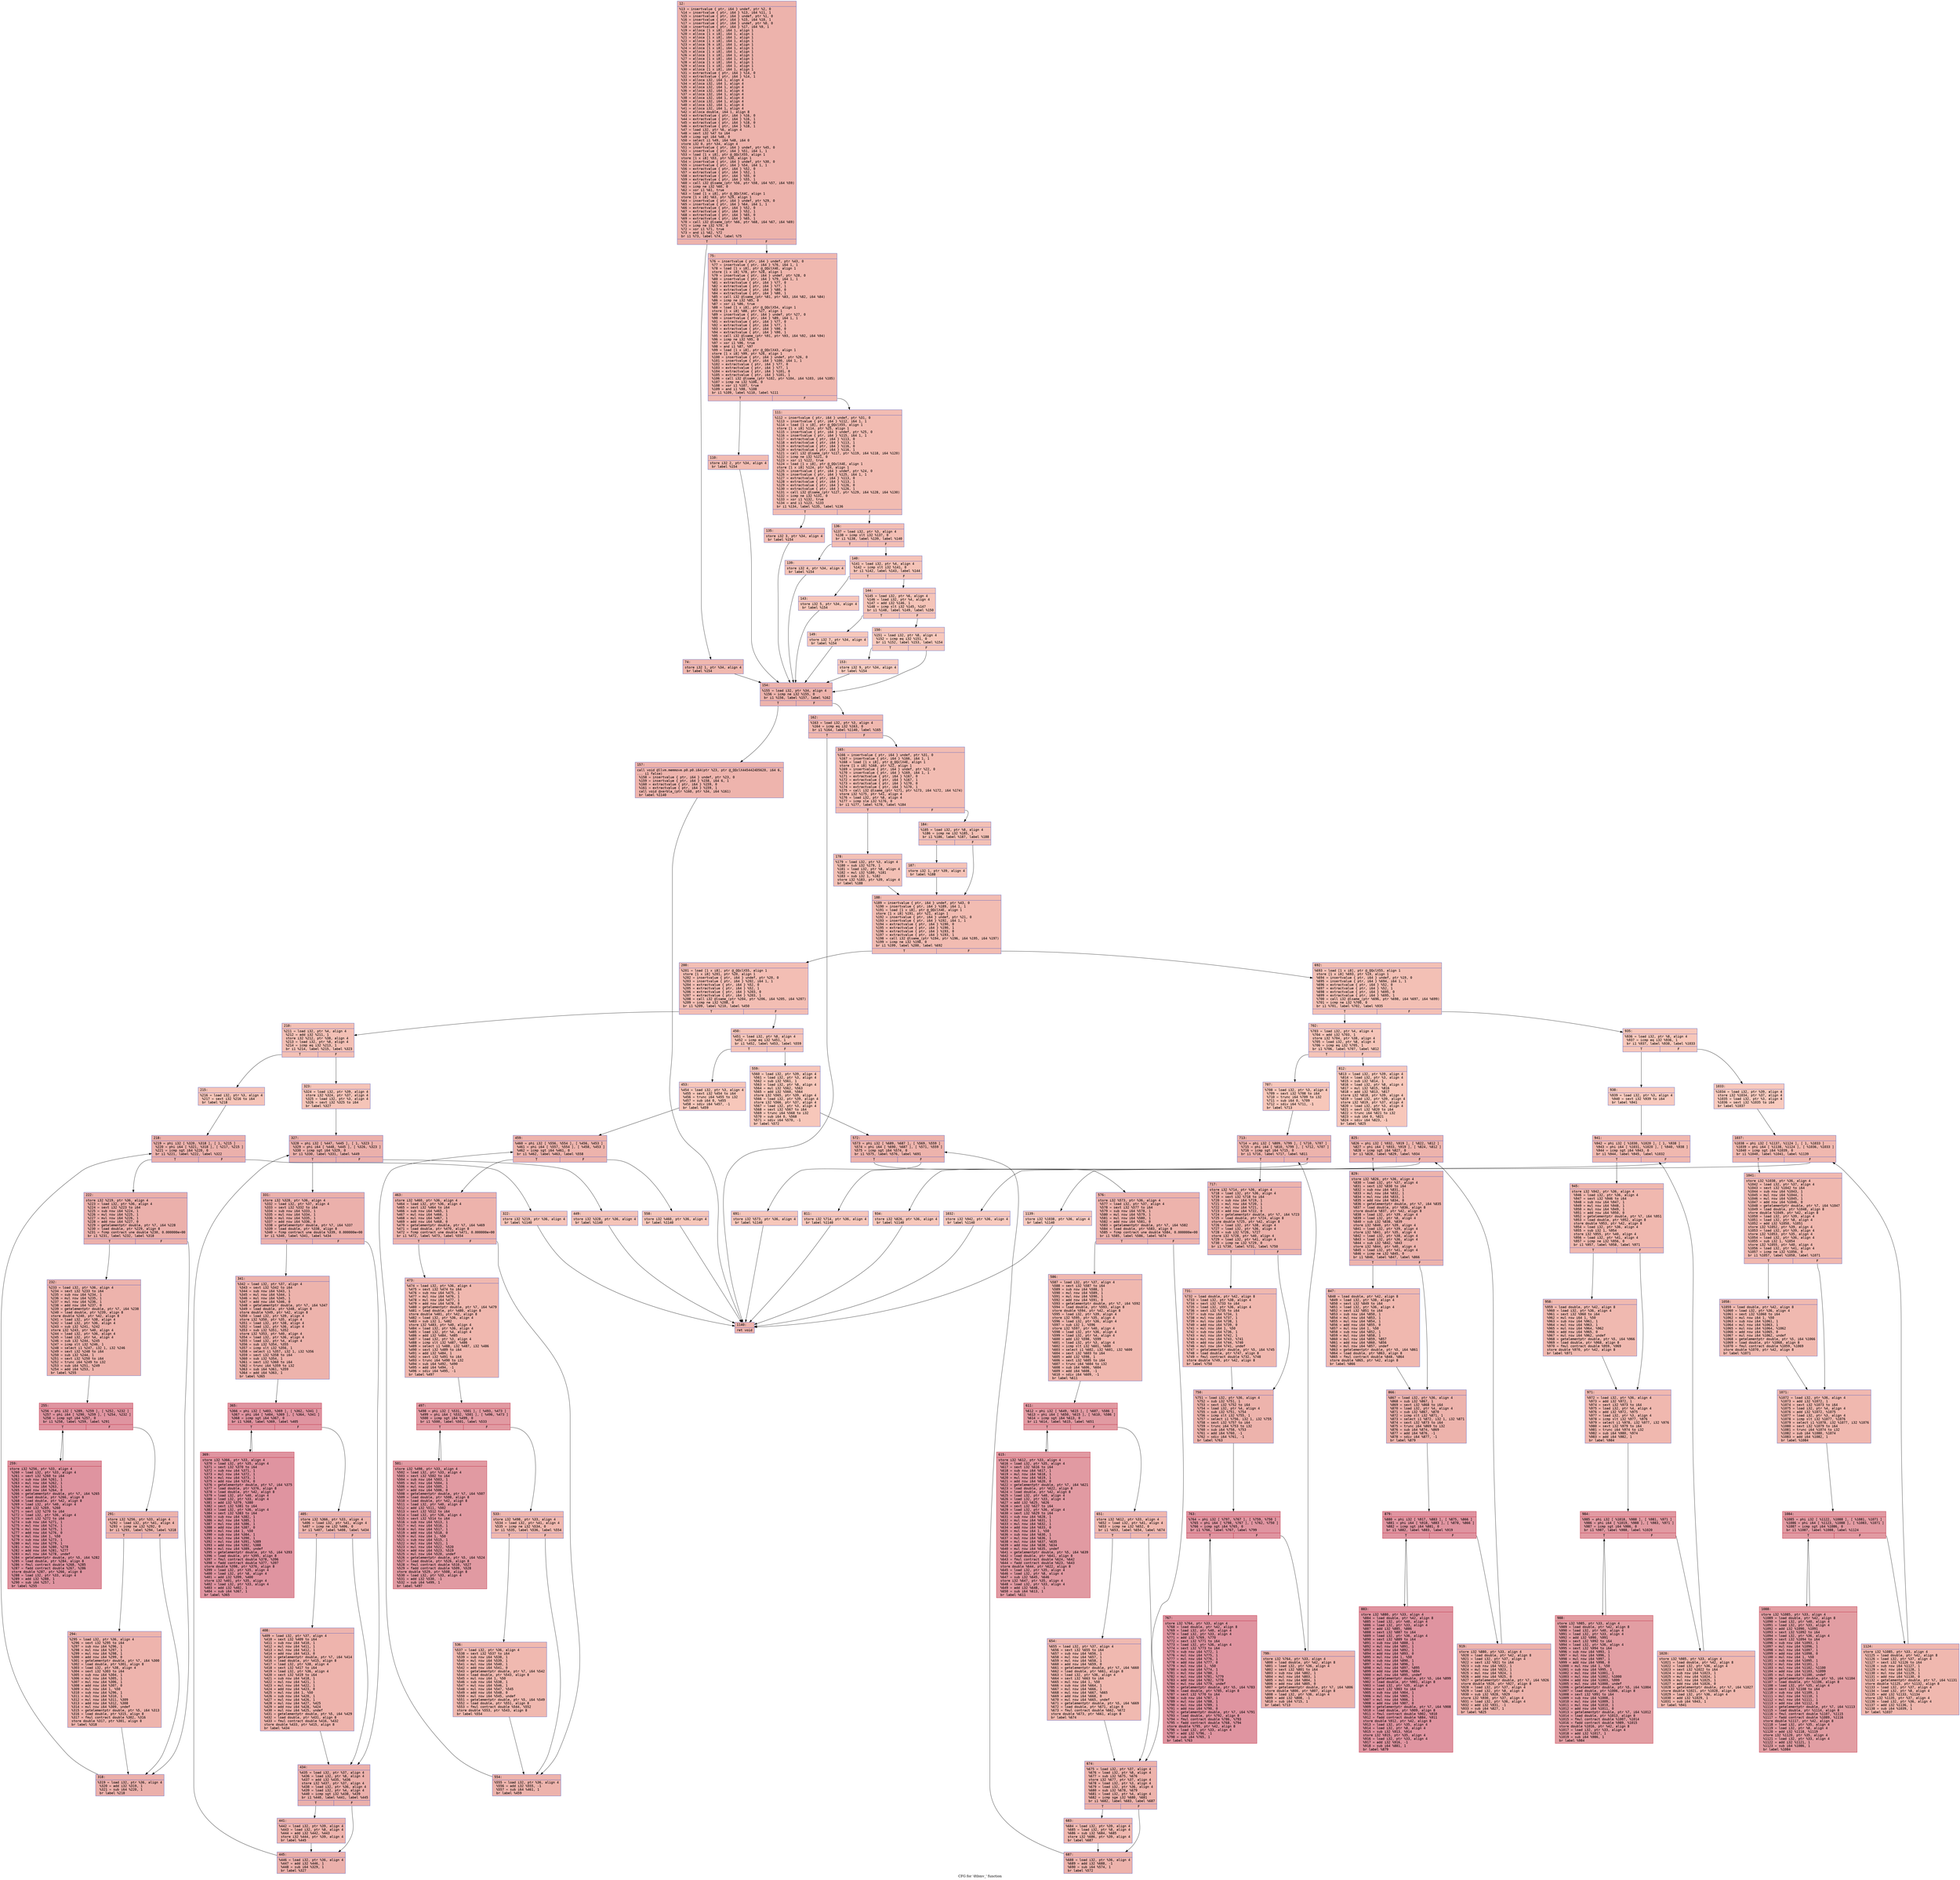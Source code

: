 digraph "CFG for 'dtbmv_' function" {
	label="CFG for 'dtbmv_' function";

	Node0x55ee10229d50 [shape=record,color="#3d50c3ff", style=filled, fillcolor="#d6524470" fontname="Courier",label="{12:\l|  %13 = insertvalue \{ ptr, i64 \} undef, ptr %2, 0\l  %14 = insertvalue \{ ptr, i64 \} %13, i64 %11, 1\l  %15 = insertvalue \{ ptr, i64 \} undef, ptr %1, 0\l  %16 = insertvalue \{ ptr, i64 \} %15, i64 %10, 1\l  %17 = insertvalue \{ ptr, i64 \} undef, ptr %0, 0\l  %18 = insertvalue \{ ptr, i64 \} %17, i64 %9, 1\l  %19 = alloca [1 x i8], i64 1, align 1\l  %20 = alloca [1 x i8], i64 1, align 1\l  %21 = alloca [1 x i8], i64 1, align 1\l  %22 = alloca [1 x i8], i64 1, align 1\l  %23 = alloca [6 x i8], i64 1, align 1\l  %24 = alloca [1 x i8], i64 1, align 1\l  %25 = alloca [1 x i8], i64 1, align 1\l  %26 = alloca [1 x i8], i64 1, align 1\l  %27 = alloca [1 x i8], i64 1, align 1\l  %28 = alloca [1 x i8], i64 1, align 1\l  %29 = alloca [1 x i8], i64 1, align 1\l  %30 = alloca [1 x i8], i64 1, align 1\l  %31 = extractvalue \{ ptr, i64 \} %14, 0\l  %32 = extractvalue \{ ptr, i64 \} %14, 1\l  %33 = alloca i32, i64 1, align 4\l  %34 = alloca i32, i64 1, align 4\l  %35 = alloca i32, i64 1, align 4\l  %36 = alloca i32, i64 1, align 4\l  %37 = alloca i32, i64 1, align 4\l  %38 = alloca i32, i64 1, align 4\l  %39 = alloca i32, i64 1, align 4\l  %40 = alloca i32, i64 1, align 4\l  %41 = alloca i32, i64 1, align 4\l  %42 = alloca double, i64 1, align 8\l  %43 = extractvalue \{ ptr, i64 \} %16, 0\l  %44 = extractvalue \{ ptr, i64 \} %16, 1\l  %45 = extractvalue \{ ptr, i64 \} %18, 0\l  %46 = extractvalue \{ ptr, i64 \} %18, 1\l  %47 = load i32, ptr %6, align 4\l  %48 = sext i32 %47 to i64\l  %49 = icmp sgt i64 %48, 0\l  %50 = select i1 %49, i64 %48, i64 0\l  store i32 0, ptr %34, align 4\l  %51 = insertvalue \{ ptr, i64 \} undef, ptr %45, 0\l  %52 = insertvalue \{ ptr, i64 \} %51, i64 1, 1\l  %53 = load [1 x i8], ptr @_QQclX55, align 1\l  store [1 x i8] %53, ptr %30, align 1\l  %54 = insertvalue \{ ptr, i64 \} undef, ptr %30, 0\l  %55 = insertvalue \{ ptr, i64 \} %54, i64 1, 1\l  %56 = extractvalue \{ ptr, i64 \} %52, 0\l  %57 = extractvalue \{ ptr, i64 \} %52, 1\l  %58 = extractvalue \{ ptr, i64 \} %55, 0\l  %59 = extractvalue \{ ptr, i64 \} %55, 1\l  %60 = call i32 @lsame_(ptr %56, ptr %58, i64 %57, i64 %59)\l  %61 = icmp ne i32 %60, 0\l  %62 = xor i1 %61, true\l  %63 = load [1 x i8], ptr @_QQclX4C, align 1\l  store [1 x i8] %63, ptr %29, align 1\l  %64 = insertvalue \{ ptr, i64 \} undef, ptr %29, 0\l  %65 = insertvalue \{ ptr, i64 \} %64, i64 1, 1\l  %66 = extractvalue \{ ptr, i64 \} %52, 0\l  %67 = extractvalue \{ ptr, i64 \} %52, 1\l  %68 = extractvalue \{ ptr, i64 \} %65, 0\l  %69 = extractvalue \{ ptr, i64 \} %65, 1\l  %70 = call i32 @lsame_(ptr %66, ptr %68, i64 %67, i64 %69)\l  %71 = icmp ne i32 %70, 0\l  %72 = xor i1 %71, true\l  %73 = and i1 %62, %72\l  br i1 %73, label %74, label %75\l|{<s0>T|<s1>F}}"];
	Node0x55ee10229d50:s0 -> Node0x55ee1022ca50[tooltip="12 -> 74\nProbability 50.00%" ];
	Node0x55ee10229d50:s1 -> Node0x55ee1022caa0[tooltip="12 -> 75\nProbability 50.00%" ];
	Node0x55ee1022ca50 [shape=record,color="#3d50c3ff", style=filled, fillcolor="#dc5d4a70" fontname="Courier",label="{74:\l|  store i32 1, ptr %34, align 4\l  br label %154\l}"];
	Node0x55ee1022ca50 -> Node0x55ee1022cc40[tooltip="74 -> 154\nProbability 100.00%" ];
	Node0x55ee1022caa0 [shape=record,color="#3d50c3ff", style=filled, fillcolor="#dc5d4a70" fontname="Courier",label="{75:\l|  %76 = insertvalue \{ ptr, i64 \} undef, ptr %43, 0\l  %77 = insertvalue \{ ptr, i64 \} %76, i64 1, 1\l  %78 = load [1 x i8], ptr @_QQclX4E, align 1\l  store [1 x i8] %78, ptr %28, align 1\l  %79 = insertvalue \{ ptr, i64 \} undef, ptr %28, 0\l  %80 = insertvalue \{ ptr, i64 \} %79, i64 1, 1\l  %81 = extractvalue \{ ptr, i64 \} %77, 0\l  %82 = extractvalue \{ ptr, i64 \} %77, 1\l  %83 = extractvalue \{ ptr, i64 \} %80, 0\l  %84 = extractvalue \{ ptr, i64 \} %80, 1\l  %85 = call i32 @lsame_(ptr %81, ptr %83, i64 %82, i64 %84)\l  %86 = icmp ne i32 %85, 0\l  %87 = xor i1 %86, true\l  %88 = load [1 x i8], ptr @_QQclX54, align 1\l  store [1 x i8] %88, ptr %27, align 1\l  %89 = insertvalue \{ ptr, i64 \} undef, ptr %27, 0\l  %90 = insertvalue \{ ptr, i64 \} %89, i64 1, 1\l  %91 = extractvalue \{ ptr, i64 \} %77, 0\l  %92 = extractvalue \{ ptr, i64 \} %77, 1\l  %93 = extractvalue \{ ptr, i64 \} %90, 0\l  %94 = extractvalue \{ ptr, i64 \} %90, 1\l  %95 = call i32 @lsame_(ptr %91, ptr %93, i64 %92, i64 %94)\l  %96 = icmp ne i32 %95, 0\l  %97 = xor i1 %96, true\l  %98 = and i1 %87, %97\l  %99 = load [1 x i8], ptr @_QQclX43, align 1\l  store [1 x i8] %99, ptr %26, align 1\l  %100 = insertvalue \{ ptr, i64 \} undef, ptr %26, 0\l  %101 = insertvalue \{ ptr, i64 \} %100, i64 1, 1\l  %102 = extractvalue \{ ptr, i64 \} %77, 0\l  %103 = extractvalue \{ ptr, i64 \} %77, 1\l  %104 = extractvalue \{ ptr, i64 \} %101, 0\l  %105 = extractvalue \{ ptr, i64 \} %101, 1\l  %106 = call i32 @lsame_(ptr %102, ptr %104, i64 %103, i64 %105)\l  %107 = icmp ne i32 %106, 0\l  %108 = xor i1 %107, true\l  %109 = and i1 %98, %108\l  br i1 %109, label %110, label %111\l|{<s0>T|<s1>F}}"];
	Node0x55ee1022caa0:s0 -> Node0x55ee1022b740[tooltip="75 -> 110\nProbability 50.00%" ];
	Node0x55ee1022caa0:s1 -> Node0x55ee1022ed60[tooltip="75 -> 111\nProbability 50.00%" ];
	Node0x55ee1022b740 [shape=record,color="#3d50c3ff", style=filled, fillcolor="#e1675170" fontname="Courier",label="{110:\l|  store i32 2, ptr %34, align 4\l  br label %154\l}"];
	Node0x55ee1022b740 -> Node0x55ee1022cc40[tooltip="110 -> 154\nProbability 100.00%" ];
	Node0x55ee1022ed60 [shape=record,color="#3d50c3ff", style=filled, fillcolor="#e1675170" fontname="Courier",label="{111:\l|  %112 = insertvalue \{ ptr, i64 \} undef, ptr %31, 0\l  %113 = insertvalue \{ ptr, i64 \} %112, i64 1, 1\l  %114 = load [1 x i8], ptr @_QQclX55, align 1\l  store [1 x i8] %114, ptr %25, align 1\l  %115 = insertvalue \{ ptr, i64 \} undef, ptr %25, 0\l  %116 = insertvalue \{ ptr, i64 \} %115, i64 1, 1\l  %117 = extractvalue \{ ptr, i64 \} %113, 0\l  %118 = extractvalue \{ ptr, i64 \} %113, 1\l  %119 = extractvalue \{ ptr, i64 \} %116, 0\l  %120 = extractvalue \{ ptr, i64 \} %116, 1\l  %121 = call i32 @lsame_(ptr %117, ptr %119, i64 %118, i64 %120)\l  %122 = icmp ne i32 %121, 0\l  %123 = xor i1 %122, true\l  %124 = load [1 x i8], ptr @_QQclX4E, align 1\l  store [1 x i8] %124, ptr %24, align 1\l  %125 = insertvalue \{ ptr, i64 \} undef, ptr %24, 0\l  %126 = insertvalue \{ ptr, i64 \} %125, i64 1, 1\l  %127 = extractvalue \{ ptr, i64 \} %113, 0\l  %128 = extractvalue \{ ptr, i64 \} %113, 1\l  %129 = extractvalue \{ ptr, i64 \} %126, 0\l  %130 = extractvalue \{ ptr, i64 \} %126, 1\l  %131 = call i32 @lsame_(ptr %127, ptr %129, i64 %128, i64 %130)\l  %132 = icmp ne i32 %131, 0\l  %133 = xor i1 %132, true\l  %134 = and i1 %123, %133\l  br i1 %134, label %135, label %136\l|{<s0>T|<s1>F}}"];
	Node0x55ee1022ed60:s0 -> Node0x55ee1022ffc0[tooltip="111 -> 135\nProbability 50.00%" ];
	Node0x55ee1022ed60:s1 -> Node0x55ee10230010[tooltip="111 -> 136\nProbability 50.00%" ];
	Node0x55ee1022ffc0 [shape=record,color="#3d50c3ff", style=filled, fillcolor="#e36c5570" fontname="Courier",label="{135:\l|  store i32 3, ptr %34, align 4\l  br label %154\l}"];
	Node0x55ee1022ffc0 -> Node0x55ee1022cc40[tooltip="135 -> 154\nProbability 100.00%" ];
	Node0x55ee10230010 [shape=record,color="#3d50c3ff", style=filled, fillcolor="#e36c5570" fontname="Courier",label="{136:\l|  %137 = load i32, ptr %3, align 4\l  %138 = icmp slt i32 %137, 0\l  br i1 %138, label %139, label %140\l|{<s0>T|<s1>F}}"];
	Node0x55ee10230010:s0 -> Node0x55ee10230330[tooltip="136 -> 139\nProbability 37.50%" ];
	Node0x55ee10230010:s1 -> Node0x55ee10230380[tooltip="136 -> 140\nProbability 62.50%" ];
	Node0x55ee10230330 [shape=record,color="#3d50c3ff", style=filled, fillcolor="#e97a5f70" fontname="Courier",label="{139:\l|  store i32 4, ptr %34, align 4\l  br label %154\l}"];
	Node0x55ee10230330 -> Node0x55ee1022cc40[tooltip="139 -> 154\nProbability 100.00%" ];
	Node0x55ee10230380 [shape=record,color="#3d50c3ff", style=filled, fillcolor="#e8765c70" fontname="Courier",label="{140:\l|  %141 = load i32, ptr %4, align 4\l  %142 = icmp slt i32 %141, 0\l  br i1 %142, label %143, label %144\l|{<s0>T|<s1>F}}"];
	Node0x55ee10230380:s0 -> Node0x55ee102306a0[tooltip="140 -> 143\nProbability 37.50%" ];
	Node0x55ee10230380:s1 -> Node0x55ee102306f0[tooltip="140 -> 144\nProbability 62.50%" ];
	Node0x55ee102306a0 [shape=record,color="#3d50c3ff", style=filled, fillcolor="#ec7f6370" fontname="Courier",label="{143:\l|  store i32 5, ptr %34, align 4\l  br label %154\l}"];
	Node0x55ee102306a0 -> Node0x55ee1022cc40[tooltip="143 -> 154\nProbability 100.00%" ];
	Node0x55ee102306f0 [shape=record,color="#3d50c3ff", style=filled, fillcolor="#e97a5f70" fontname="Courier",label="{144:\l|  %145 = load i32, ptr %6, align 4\l  %146 = load i32, ptr %4, align 4\l  %147 = add i32 %146, 1\l  %148 = icmp slt i32 %145, %147\l  br i1 %148, label %149, label %150\l|{<s0>T|<s1>F}}"];
	Node0x55ee102306f0:s0 -> Node0x55ee10230b20[tooltip="144 -> 149\nProbability 50.00%" ];
	Node0x55ee102306f0:s1 -> Node0x55ee10230b70[tooltip="144 -> 150\nProbability 50.00%" ];
	Node0x55ee10230b20 [shape=record,color="#3d50c3ff", style=filled, fillcolor="#ed836670" fontname="Courier",label="{149:\l|  store i32 7, ptr %34, align 4\l  br label %154\l}"];
	Node0x55ee10230b20 -> Node0x55ee1022cc40[tooltip="149 -> 154\nProbability 100.00%" ];
	Node0x55ee10230b70 [shape=record,color="#3d50c3ff", style=filled, fillcolor="#ed836670" fontname="Courier",label="{150:\l|  %151 = load i32, ptr %8, align 4\l  %152 = icmp eq i32 %151, 0\l  br i1 %152, label %153, label %154\l|{<s0>T|<s1>F}}"];
	Node0x55ee10230b70:s0 -> Node0x55ee10230e90[tooltip="150 -> 153\nProbability 37.50%" ];
	Node0x55ee10230b70:s1 -> Node0x55ee1022cc40[tooltip="150 -> 154\nProbability 62.50%" ];
	Node0x55ee10230e90 [shape=record,color="#3d50c3ff", style=filled, fillcolor="#f08b6e70" fontname="Courier",label="{153:\l|  store i32 9, ptr %34, align 4\l  br label %154\l}"];
	Node0x55ee10230e90 -> Node0x55ee1022cc40[tooltip="153 -> 154\nProbability 100.00%" ];
	Node0x55ee1022cc40 [shape=record,color="#3d50c3ff", style=filled, fillcolor="#d6524470" fontname="Courier",label="{154:\l|  %155 = load i32, ptr %34, align 4\l  %156 = icmp ne i32 %155, 0\l  br i1 %156, label %157, label %162\l|{<s0>T|<s1>F}}"];
	Node0x55ee1022cc40:s0 -> Node0x55ee102311b0[tooltip="154 -> 157\nProbability 62.50%" ];
	Node0x55ee1022cc40:s1 -> Node0x55ee10231200[tooltip="154 -> 162\nProbability 37.50%" ];
	Node0x55ee102311b0 [shape=record,color="#3d50c3ff", style=filled, fillcolor="#d8564670" fontname="Courier",label="{157:\l|  call void @llvm.memmove.p0.p0.i64(ptr %23, ptr @_QQclX4454424D5620, i64 6,\l... i1 false)\l  %158 = insertvalue \{ ptr, i64 \} undef, ptr %23, 0\l  %159 = insertvalue \{ ptr, i64 \} %158, i64 6, 1\l  %160 = extractvalue \{ ptr, i64 \} %159, 0\l  %161 = extractvalue \{ ptr, i64 \} %159, 1\l  call void @xerbla_(ptr %160, ptr %34, i64 %161)\l  br label %1140\l}"];
	Node0x55ee102311b0 -> Node0x55ee10231800[tooltip="157 -> 1140\nProbability 100.00%" ];
	Node0x55ee10231200 [shape=record,color="#3d50c3ff", style=filled, fillcolor="#dc5d4a70" fontname="Courier",label="{162:\l|  %163 = load i32, ptr %3, align 4\l  %164 = icmp eq i32 %163, 0\l  br i1 %164, label %1140, label %165\l|{<s0>T|<s1>F}}"];
	Node0x55ee10231200:s0 -> Node0x55ee10231800[tooltip="162 -> 1140\nProbability 37.50%" ];
	Node0x55ee10231200:s1 -> Node0x55ee10234170[tooltip="162 -> 165\nProbability 62.50%" ];
	Node0x55ee10234170 [shape=record,color="#3d50c3ff", style=filled, fillcolor="#e1675170" fontname="Courier",label="{165:\l|  %166 = insertvalue \{ ptr, i64 \} undef, ptr %31, 0\l  %167 = insertvalue \{ ptr, i64 \} %166, i64 1, 1\l  %168 = load [1 x i8], ptr @_QQclX4E, align 1\l  store [1 x i8] %168, ptr %22, align 1\l  %169 = insertvalue \{ ptr, i64 \} undef, ptr %22, 0\l  %170 = insertvalue \{ ptr, i64 \} %169, i64 1, 1\l  %171 = extractvalue \{ ptr, i64 \} %167, 0\l  %172 = extractvalue \{ ptr, i64 \} %167, 1\l  %173 = extractvalue \{ ptr, i64 \} %170, 0\l  %174 = extractvalue \{ ptr, i64 \} %170, 1\l  %175 = call i32 @lsame_(ptr %171, ptr %173, i64 %172, i64 %174)\l  store i32 %175, ptr %41, align 4\l  %176 = load i32, ptr %8, align 4\l  %177 = icmp sle i32 %176, 0\l  br i1 %177, label %178, label %184\l|{<s0>T|<s1>F}}"];
	Node0x55ee10234170:s0 -> Node0x55ee10234b90[tooltip="165 -> 178\nProbability 50.00%" ];
	Node0x55ee10234170:s1 -> Node0x55ee10234be0[tooltip="165 -> 184\nProbability 50.00%" ];
	Node0x55ee10234b90 [shape=record,color="#3d50c3ff", style=filled, fillcolor="#e5705870" fontname="Courier",label="{178:\l|  %179 = load i32, ptr %3, align 4\l  %180 = sub i32 %179, 1\l  %181 = load i32, ptr %8, align 4\l  %182 = mul i32 %180, %181\l  %183 = sub i32 1, %182\l  store i32 %183, ptr %39, align 4\l  br label %188\l}"];
	Node0x55ee10234b90 -> Node0x55ee10235030[tooltip="178 -> 188\nProbability 100.00%" ];
	Node0x55ee10234be0 [shape=record,color="#3d50c3ff", style=filled, fillcolor="#e5705870" fontname="Courier",label="{184:\l|  %185 = load i32, ptr %8, align 4\l  %186 = icmp ne i32 %185, 1\l  br i1 %186, label %187, label %188\l|{<s0>T|<s1>F}}"];
	Node0x55ee10234be0:s0 -> Node0x55ee10235200[tooltip="184 -> 187\nProbability 50.00%" ];
	Node0x55ee10234be0:s1 -> Node0x55ee10235030[tooltip="184 -> 188\nProbability 50.00%" ];
	Node0x55ee10235200 [shape=record,color="#3d50c3ff", style=filled, fillcolor="#e8765c70" fontname="Courier",label="{187:\l|  store i32 1, ptr %39, align 4\l  br label %188\l}"];
	Node0x55ee10235200 -> Node0x55ee10235030[tooltip="187 -> 188\nProbability 100.00%" ];
	Node0x55ee10235030 [shape=record,color="#3d50c3ff", style=filled, fillcolor="#e1675170" fontname="Courier",label="{188:\l|  %189 = insertvalue \{ ptr, i64 \} undef, ptr %43, 0\l  %190 = insertvalue \{ ptr, i64 \} %189, i64 1, 1\l  %191 = load [1 x i8], ptr @_QQclX4E, align 1\l  store [1 x i8] %191, ptr %21, align 1\l  %192 = insertvalue \{ ptr, i64 \} undef, ptr %21, 0\l  %193 = insertvalue \{ ptr, i64 \} %192, i64 1, 1\l  %194 = extractvalue \{ ptr, i64 \} %190, 0\l  %195 = extractvalue \{ ptr, i64 \} %190, 1\l  %196 = extractvalue \{ ptr, i64 \} %193, 0\l  %197 = extractvalue \{ ptr, i64 \} %193, 1\l  %198 = call i32 @lsame_(ptr %194, ptr %196, i64 %195, i64 %197)\l  %199 = icmp ne i32 %198, 0\l  br i1 %199, label %200, label %692\l|{<s0>T|<s1>F}}"];
	Node0x55ee10235030:s0 -> Node0x55ee1022e1c0[tooltip="188 -> 200\nProbability 62.50%" ];
	Node0x55ee10235030:s1 -> Node0x55ee1022e210[tooltip="188 -> 692\nProbability 37.50%" ];
	Node0x55ee1022e1c0 [shape=record,color="#3d50c3ff", style=filled, fillcolor="#e36c5570" fontname="Courier",label="{200:\l|  %201 = load [1 x i8], ptr @_QQclX55, align 1\l  store [1 x i8] %201, ptr %20, align 1\l  %202 = insertvalue \{ ptr, i64 \} undef, ptr %20, 0\l  %203 = insertvalue \{ ptr, i64 \} %202, i64 1, 1\l  %204 = extractvalue \{ ptr, i64 \} %52, 0\l  %205 = extractvalue \{ ptr, i64 \} %52, 1\l  %206 = extractvalue \{ ptr, i64 \} %203, 0\l  %207 = extractvalue \{ ptr, i64 \} %203, 1\l  %208 = call i32 @lsame_(ptr %204, ptr %206, i64 %205, i64 %207)\l  %209 = icmp ne i32 %208, 0\l  br i1 %209, label %210, label %450\l|{<s0>T|<s1>F}}"];
	Node0x55ee1022e1c0:s0 -> Node0x55ee1022e9b0[tooltip="200 -> 210\nProbability 62.50%" ];
	Node0x55ee1022e1c0:s1 -> Node0x55ee1022ea00[tooltip="200 -> 450\nProbability 37.50%" ];
	Node0x55ee1022e9b0 [shape=record,color="#3d50c3ff", style=filled, fillcolor="#e5705870" fontname="Courier",label="{210:\l|  %211 = load i32, ptr %4, align 4\l  %212 = add i32 %211, 1\l  store i32 %212, ptr %38, align 4\l  %213 = load i32, ptr %8, align 4\l  %214 = icmp eq i32 %213, 1\l  br i1 %214, label %215, label %323\l|{<s0>T|<s1>F}}"];
	Node0x55ee1022e9b0:s0 -> Node0x55ee10237840[tooltip="210 -> 215\nProbability 50.00%" ];
	Node0x55ee1022e9b0:s1 -> Node0x55ee10237890[tooltip="210 -> 323\nProbability 50.00%" ];
	Node0x55ee10237840 [shape=record,color="#3d50c3ff", style=filled, fillcolor="#e97a5f70" fontname="Courier",label="{215:\l|  %216 = load i32, ptr %3, align 4\l  %217 = sext i32 %216 to i64\l  br label %218\l}"];
	Node0x55ee10237840 -> Node0x55ee10237a80[tooltip="215 -> 218\nProbability 100.00%" ];
	Node0x55ee10237a80 [shape=record,color="#3d50c3ff", style=filled, fillcolor="#d24b4070" fontname="Courier",label="{218:\l|  %219 = phi i32 [ %320, %318 ], [ 1, %215 ]\l  %220 = phi i64 [ %321, %318 ], [ %217, %215 ]\l  %221 = icmp sgt i64 %220, 0\l  br i1 %221, label %222, label %322\l|{<s0>T|<s1>F}}"];
	Node0x55ee10237a80:s0 -> Node0x55ee10237da0[tooltip="218 -> 222\nProbability 96.88%" ];
	Node0x55ee10237a80:s1 -> Node0x55ee10237df0[tooltip="218 -> 322\nProbability 3.12%" ];
	Node0x55ee10237da0 [shape=record,color="#3d50c3ff", style=filled, fillcolor="#d24b4070" fontname="Courier",label="{222:\l|  store i32 %219, ptr %36, align 4\l  %223 = load i32, ptr %36, align 4\l  %224 = sext i32 %223 to i64\l  %225 = sub nsw i64 %224, 1\l  %226 = mul nsw i64 %225, 1\l  %227 = mul nsw i64 %226, 1\l  %228 = add nsw i64 %227, 0\l  %229 = getelementptr double, ptr %7, i64 %228\l  %230 = load double, ptr %229, align 8\l  %231 = fcmp contract une double %230, 0.000000e+00\l  br i1 %231, label %232, label %318\l|{<s0>T|<s1>F}}"];
	Node0x55ee10237da0:s0 -> Node0x55ee10238470[tooltip="222 -> 232\nProbability 62.50%" ];
	Node0x55ee10237da0:s1 -> Node0x55ee10237b40[tooltip="222 -> 318\nProbability 37.50%" ];
	Node0x55ee10238470 [shape=record,color="#3d50c3ff", style=filled, fillcolor="#d6524470" fontname="Courier",label="{232:\l|  %233 = load i32, ptr %36, align 4\l  %234 = sext i32 %233 to i64\l  %235 = sub nsw i64 %234, 1\l  %236 = mul nsw i64 %235, 1\l  %237 = mul nsw i64 %236, 1\l  %238 = add nsw i64 %237, 0\l  %239 = getelementptr double, ptr %7, i64 %238\l  %240 = load double, ptr %239, align 8\l  store double %240, ptr %42, align 8\l  %241 = load i32, ptr %38, align 4\l  %242 = load i32, ptr %36, align 4\l  %243 = sub i32 %241, %242\l  store i32 %243, ptr %40, align 4\l  %244 = load i32, ptr %36, align 4\l  %245 = load i32, ptr %4, align 4\l  %246 = sub i32 %244, %245\l  %247 = icmp slt i32 %246, 1\l  %248 = select i1 %247, i32 1, i32 %246\l  %249 = sext i32 %248 to i64\l  %250 = sub i32 %244, 1\l  %251 = sext i32 %250 to i64\l  %252 = trunc i64 %249 to i32\l  %253 = sub i64 %251, %249\l  %254 = add i64 %253, 1\l  br label %255\l}"];
	Node0x55ee10238470 -> Node0x55ee10239260[tooltip="232 -> 255\nProbability 100.00%" ];
	Node0x55ee10239260 [shape=record,color="#b70d28ff", style=filled, fillcolor="#b70d2870" fontname="Courier",label="{255:\l|  %256 = phi i32 [ %289, %259 ], [ %252, %232 ]\l  %257 = phi i64 [ %290, %259 ], [ %254, %232 ]\l  %258 = icmp sgt i64 %257, 0\l  br i1 %258, label %259, label %291\l|{<s0>T|<s1>F}}"];
	Node0x55ee10239260:s0 -> Node0x55ee10239320[tooltip="255 -> 259\nProbability 96.88%" ];
	Node0x55ee10239260:s1 -> Node0x55ee10239580[tooltip="255 -> 291\nProbability 3.12%" ];
	Node0x55ee10239320 [shape=record,color="#b70d28ff", style=filled, fillcolor="#b70d2870" fontname="Courier",label="{259:\l|  store i32 %256, ptr %33, align 4\l  %260 = load i32, ptr %33, align 4\l  %261 = sext i32 %260 to i64\l  %262 = sub nsw i64 %261, 1\l  %263 = mul nsw i64 %262, 1\l  %264 = mul nsw i64 %263, 1\l  %265 = add nsw i64 %264, 0\l  %266 = getelementptr double, ptr %7, i64 %265\l  %267 = load double, ptr %266, align 8\l  %268 = load double, ptr %42, align 8\l  %269 = load i32, ptr %40, align 4\l  %270 = add i32 %269, %260\l  %271 = sext i32 %270 to i64\l  %272 = load i32, ptr %36, align 4\l  %273 = sext i32 %272 to i64\l  %274 = sub nsw i64 %271, 1\l  %275 = mul nsw i64 %274, 1\l  %276 = mul nsw i64 %275, 1\l  %277 = add nsw i64 %276, 0\l  %278 = mul nsw i64 1, %50\l  %279 = sub nsw i64 %273, 1\l  %280 = mul nsw i64 %279, 1\l  %281 = mul nsw i64 %280, %278\l  %282 = add nsw i64 %281, %277\l  %283 = mul nsw i64 %278, undef\l  %284 = getelementptr double, ptr %5, i64 %282\l  %285 = load double, ptr %284, align 8\l  %286 = fmul contract double %268, %285\l  %287 = fadd contract double %267, %286\l  store double %287, ptr %266, align 8\l  %288 = load i32, ptr %33, align 4\l  %289 = add i32 %288, 1\l  %290 = sub i64 %257, 1\l  br label %255\l}"];
	Node0x55ee10239320 -> Node0x55ee10239260[tooltip="259 -> 255\nProbability 100.00%" ];
	Node0x55ee10239580 [shape=record,color="#3d50c3ff", style=filled, fillcolor="#d6524470" fontname="Courier",label="{291:\l|  store i32 %256, ptr %33, align 4\l  %292 = load i32, ptr %41, align 4\l  %293 = icmp ne i32 %292, 0\l  br i1 %293, label %294, label %318\l|{<s0>T|<s1>F}}"];
	Node0x55ee10239580:s0 -> Node0x55ee1023aaa0[tooltip="291 -> 294\nProbability 62.50%" ];
	Node0x55ee10239580:s1 -> Node0x55ee10237b40[tooltip="291 -> 318\nProbability 37.50%" ];
	Node0x55ee1023aaa0 [shape=record,color="#3d50c3ff", style=filled, fillcolor="#d8564670" fontname="Courier",label="{294:\l|  %295 = load i32, ptr %36, align 4\l  %296 = sext i32 %295 to i64\l  %297 = sub nsw i64 %296, 1\l  %298 = mul nsw i64 %297, 1\l  %299 = mul nsw i64 %298, 1\l  %300 = add nsw i64 %299, 0\l  %301 = getelementptr double, ptr %7, i64 %300\l  %302 = load double, ptr %301, align 8\l  %303 = load i32, ptr %38, align 4\l  %304 = sext i32 %303 to i64\l  %305 = sub nsw i64 %304, 1\l  %306 = mul nsw i64 %305, 1\l  %307 = mul nsw i64 %306, 1\l  %308 = add nsw i64 %307, 0\l  %309 = mul nsw i64 1, %50\l  %310 = sub nsw i64 %296, 1\l  %311 = mul nsw i64 %310, 1\l  %312 = mul nsw i64 %311, %309\l  %313 = add nsw i64 %312, %308\l  %314 = mul nsw i64 %309, undef\l  %315 = getelementptr double, ptr %5, i64 %313\l  %316 = load double, ptr %315, align 8\l  %317 = fmul contract double %302, %316\l  store double %317, ptr %301, align 8\l  br label %318\l}"];
	Node0x55ee1023aaa0 -> Node0x55ee10237b40[tooltip="294 -> 318\nProbability 100.00%" ];
	Node0x55ee10237b40 [shape=record,color="#3d50c3ff", style=filled, fillcolor="#d24b4070" fontname="Courier",label="{318:\l|  %319 = load i32, ptr %36, align 4\l  %320 = add i32 %319, 1\l  %321 = sub i64 %220, 1\l  br label %218\l}"];
	Node0x55ee10237b40 -> Node0x55ee10237a80[tooltip="318 -> 218\nProbability 100.00%" ];
	Node0x55ee10237df0 [shape=record,color="#3d50c3ff", style=filled, fillcolor="#e97a5f70" fontname="Courier",label="{322:\l|  store i32 %219, ptr %36, align 4\l  br label %1140\l}"];
	Node0x55ee10237df0 -> Node0x55ee10231800[tooltip="322 -> 1140\nProbability 100.00%" ];
	Node0x55ee10237890 [shape=record,color="#3d50c3ff", style=filled, fillcolor="#e97a5f70" fontname="Courier",label="{323:\l|  %324 = load i32, ptr %39, align 4\l  store i32 %324, ptr %37, align 4\l  %325 = load i32, ptr %3, align 4\l  %326 = sext i32 %325 to i64\l  br label %327\l}"];
	Node0x55ee10237890 -> Node0x55ee1023be70[tooltip="323 -> 327\nProbability 100.00%" ];
	Node0x55ee1023be70 [shape=record,color="#3d50c3ff", style=filled, fillcolor="#d24b4070" fontname="Courier",label="{327:\l|  %328 = phi i32 [ %447, %445 ], [ 1, %323 ]\l  %329 = phi i64 [ %448, %445 ], [ %326, %323 ]\l  %330 = icmp sgt i64 %329, 0\l  br i1 %330, label %331, label %449\l|{<s0>T|<s1>F}}"];
	Node0x55ee1023be70:s0 -> Node0x55ee1023c190[tooltip="327 -> 331\nProbability 96.88%" ];
	Node0x55ee1023be70:s1 -> Node0x55ee1023c1e0[tooltip="327 -> 449\nProbability 3.12%" ];
	Node0x55ee1023c190 [shape=record,color="#3d50c3ff", style=filled, fillcolor="#d24b4070" fontname="Courier",label="{331:\l|  store i32 %328, ptr %36, align 4\l  %332 = load i32, ptr %37, align 4\l  %333 = sext i32 %332 to i64\l  %334 = sub nsw i64 %333, 1\l  %335 = mul nsw i64 %334, 1\l  %336 = mul nsw i64 %335, 1\l  %337 = add nsw i64 %336, 0\l  %338 = getelementptr double, ptr %7, i64 %337\l  %339 = load double, ptr %338, align 8\l  %340 = fcmp contract une double %339, 0.000000e+00\l  br i1 %340, label %341, label %434\l|{<s0>T|<s1>F}}"];
	Node0x55ee1023c190:s0 -> Node0x55ee1023c860[tooltip="331 -> 341\nProbability 62.50%" ];
	Node0x55ee1023c190:s1 -> Node0x55ee1023c8b0[tooltip="331 -> 434\nProbability 37.50%" ];
	Node0x55ee1023c860 [shape=record,color="#3d50c3ff", style=filled, fillcolor="#d6524470" fontname="Courier",label="{341:\l|  %342 = load i32, ptr %37, align 4\l  %343 = sext i32 %342 to i64\l  %344 = sub nsw i64 %343, 1\l  %345 = mul nsw i64 %344, 1\l  %346 = mul nsw i64 %345, 1\l  %347 = add nsw i64 %346, 0\l  %348 = getelementptr double, ptr %7, i64 %347\l  %349 = load double, ptr %348, align 8\l  store double %349, ptr %42, align 8\l  %350 = load i32, ptr %39, align 4\l  store i32 %350, ptr %35, align 4\l  %351 = load i32, ptr %38, align 4\l  %352 = load i32, ptr %36, align 4\l  %353 = sub i32 %351, %352\l  store i32 %353, ptr %40, align 4\l  %354 = load i32, ptr %36, align 4\l  %355 = load i32, ptr %4, align 4\l  %356 = sub i32 %354, %355\l  %357 = icmp slt i32 %356, 1\l  %358 = select i1 %357, i32 1, i32 %356\l  %359 = sext i32 %358 to i64\l  %360 = sub i32 %354, 1\l  %361 = sext i32 %360 to i64\l  %362 = trunc i64 %359 to i32\l  %363 = sub i64 %361, %359\l  %364 = add i64 %363, 1\l  br label %365\l}"];
	Node0x55ee1023c860 -> Node0x55ee1023d7c0[tooltip="341 -> 365\nProbability 100.00%" ];
	Node0x55ee1023d7c0 [shape=record,color="#b70d28ff", style=filled, fillcolor="#b70d2870" fontname="Courier",label="{365:\l|  %366 = phi i32 [ %403, %369 ], [ %362, %341 ]\l  %367 = phi i64 [ %404, %369 ], [ %364, %341 ]\l  %368 = icmp sgt i64 %367, 0\l  br i1 %368, label %369, label %405\l|{<s0>T|<s1>F}}"];
	Node0x55ee1023d7c0:s0 -> Node0x55ee1023d880[tooltip="365 -> 369\nProbability 96.88%" ];
	Node0x55ee1023d7c0:s1 -> Node0x55ee1023dae0[tooltip="365 -> 405\nProbability 3.12%" ];
	Node0x55ee1023d880 [shape=record,color="#b70d28ff", style=filled, fillcolor="#b70d2870" fontname="Courier",label="{369:\l|  store i32 %366, ptr %33, align 4\l  %370 = load i32, ptr %35, align 4\l  %371 = sext i32 %370 to i64\l  %372 = sub nsw i64 %371, 1\l  %373 = mul nsw i64 %372, 1\l  %374 = mul nsw i64 %373, 1\l  %375 = add nsw i64 %374, 0\l  %376 = getelementptr double, ptr %7, i64 %375\l  %377 = load double, ptr %376, align 8\l  %378 = load double, ptr %42, align 8\l  %379 = load i32, ptr %40, align 4\l  %380 = load i32, ptr %33, align 4\l  %381 = add i32 %379, %380\l  %382 = sext i32 %381 to i64\l  %383 = load i32, ptr %36, align 4\l  %384 = sext i32 %383 to i64\l  %385 = sub nsw i64 %382, 1\l  %386 = mul nsw i64 %385, 1\l  %387 = mul nsw i64 %386, 1\l  %388 = add nsw i64 %387, 0\l  %389 = mul nsw i64 1, %50\l  %390 = sub nsw i64 %384, 1\l  %391 = mul nsw i64 %390, 1\l  %392 = mul nsw i64 %391, %389\l  %393 = add nsw i64 %392, %388\l  %394 = mul nsw i64 %389, undef\l  %395 = getelementptr double, ptr %5, i64 %393\l  %396 = load double, ptr %395, align 8\l  %397 = fmul contract double %378, %396\l  %398 = fadd contract double %377, %397\l  store double %398, ptr %376, align 8\l  %399 = load i32, ptr %35, align 4\l  %400 = load i32, ptr %8, align 4\l  %401 = add i32 %399, %400\l  store i32 %401, ptr %35, align 4\l  %402 = load i32, ptr %33, align 4\l  %403 = add i32 %402, 1\l  %404 = sub i64 %367, 1\l  br label %365\l}"];
	Node0x55ee1023d880 -> Node0x55ee1023d7c0[tooltip="369 -> 365\nProbability 100.00%" ];
	Node0x55ee1023dae0 [shape=record,color="#3d50c3ff", style=filled, fillcolor="#d6524470" fontname="Courier",label="{405:\l|  store i32 %366, ptr %33, align 4\l  %406 = load i32, ptr %41, align 4\l  %407 = icmp ne i32 %406, 0\l  br i1 %407, label %408, label %434\l|{<s0>T|<s1>F}}"];
	Node0x55ee1023dae0:s0 -> Node0x55ee102364d0[tooltip="405 -> 408\nProbability 62.50%" ];
	Node0x55ee1023dae0:s1 -> Node0x55ee1023c8b0[tooltip="405 -> 434\nProbability 37.50%" ];
	Node0x55ee102364d0 [shape=record,color="#3d50c3ff", style=filled, fillcolor="#d8564670" fontname="Courier",label="{408:\l|  %409 = load i32, ptr %37, align 4\l  %410 = sext i32 %409 to i64\l  %411 = sub nsw i64 %410, 1\l  %412 = mul nsw i64 %411, 1\l  %413 = mul nsw i64 %412, 1\l  %414 = add nsw i64 %413, 0\l  %415 = getelementptr double, ptr %7, i64 %414\l  %416 = load double, ptr %415, align 8\l  %417 = load i32, ptr %38, align 4\l  %418 = sext i32 %417 to i64\l  %419 = load i32, ptr %36, align 4\l  %420 = sext i32 %419 to i64\l  %421 = sub nsw i64 %418, 1\l  %422 = mul nsw i64 %421, 1\l  %423 = mul nsw i64 %422, 1\l  %424 = add nsw i64 %423, 0\l  %425 = mul nsw i64 1, %50\l  %426 = sub nsw i64 %420, 1\l  %427 = mul nsw i64 %426, 1\l  %428 = mul nsw i64 %427, %425\l  %429 = add nsw i64 %428, %424\l  %430 = mul nsw i64 %425, undef\l  %431 = getelementptr double, ptr %5, i64 %429\l  %432 = load double, ptr %431, align 8\l  %433 = fmul contract double %416, %432\l  store double %433, ptr %415, align 8\l  br label %434\l}"];
	Node0x55ee102364d0 -> Node0x55ee1023c8b0[tooltip="408 -> 434\nProbability 100.00%" ];
	Node0x55ee1023c8b0 [shape=record,color="#3d50c3ff", style=filled, fillcolor="#d24b4070" fontname="Courier",label="{434:\l|  %435 = load i32, ptr %37, align 4\l  %436 = load i32, ptr %8, align 4\l  %437 = add i32 %435, %436\l  store i32 %437, ptr %37, align 4\l  %438 = load i32, ptr %36, align 4\l  %439 = load i32, ptr %4, align 4\l  %440 = icmp sgt i32 %438, %439\l  br i1 %440, label %441, label %445\l|{<s0>T|<s1>F}}"];
	Node0x55ee1023c8b0:s0 -> Node0x55ee10242610[tooltip="434 -> 441\nProbability 50.00%" ];
	Node0x55ee1023c8b0:s1 -> Node0x55ee1023bf30[tooltip="434 -> 445\nProbability 50.00%" ];
	Node0x55ee10242610 [shape=record,color="#3d50c3ff", style=filled, fillcolor="#d8564670" fontname="Courier",label="{441:\l|  %442 = load i32, ptr %39, align 4\l  %443 = load i32, ptr %8, align 4\l  %444 = add i32 %442, %443\l  store i32 %444, ptr %39, align 4\l  br label %445\l}"];
	Node0x55ee10242610 -> Node0x55ee1023bf30[tooltip="441 -> 445\nProbability 100.00%" ];
	Node0x55ee1023bf30 [shape=record,color="#3d50c3ff", style=filled, fillcolor="#d24b4070" fontname="Courier",label="{445:\l|  %446 = load i32, ptr %36, align 4\l  %447 = add i32 %446, 1\l  %448 = sub i64 %329, 1\l  br label %327\l}"];
	Node0x55ee1023bf30 -> Node0x55ee1023be70[tooltip="445 -> 327\nProbability 100.00%" ];
	Node0x55ee1023c1e0 [shape=record,color="#3d50c3ff", style=filled, fillcolor="#e97a5f70" fontname="Courier",label="{449:\l|  store i32 %328, ptr %36, align 4\l  br label %1140\l}"];
	Node0x55ee1023c1e0 -> Node0x55ee10231800[tooltip="449 -> 1140\nProbability 100.00%" ];
	Node0x55ee1022ea00 [shape=record,color="#3d50c3ff", style=filled, fillcolor="#e97a5f70" fontname="Courier",label="{450:\l|  %451 = load i32, ptr %8, align 4\l  %452 = icmp eq i32 %451, 1\l  br i1 %452, label %453, label %559\l|{<s0>T|<s1>F}}"];
	Node0x55ee1022ea00:s0 -> Node0x55ee10242de0[tooltip="450 -> 453\nProbability 50.00%" ];
	Node0x55ee1022ea00:s1 -> Node0x55ee10242e30[tooltip="450 -> 559\nProbability 50.00%" ];
	Node0x55ee10242de0 [shape=record,color="#3d50c3ff", style=filled, fillcolor="#ec7f6370" fontname="Courier",label="{453:\l|  %454 = load i32, ptr %3, align 4\l  %455 = sext i32 %454 to i64\l  %456 = trunc i64 %455 to i32\l  %457 = sub i64 0, %455\l  %458 = sdiv i64 %457, -1\l  br label %459\l}"];
	Node0x55ee10242de0 -> Node0x55ee102431b0[tooltip="453 -> 459\nProbability 100.00%" ];
	Node0x55ee102431b0 [shape=record,color="#3d50c3ff", style=filled, fillcolor="#d6524470" fontname="Courier",label="{459:\l|  %460 = phi i32 [ %556, %554 ], [ %456, %453 ]\l  %461 = phi i64 [ %557, %554 ], [ %458, %453 ]\l  %462 = icmp sgt i64 %461, 0\l  br i1 %462, label %463, label %558\l|{<s0>T|<s1>F}}"];
	Node0x55ee102431b0:s0 -> Node0x55ee102434d0[tooltip="459 -> 463\nProbability 96.88%" ];
	Node0x55ee102431b0:s1 -> Node0x55ee10243520[tooltip="459 -> 558\nProbability 3.12%" ];
	Node0x55ee102434d0 [shape=record,color="#3d50c3ff", style=filled, fillcolor="#d6524470" fontname="Courier",label="{463:\l|  store i32 %460, ptr %36, align 4\l  %464 = load i32, ptr %36, align 4\l  %465 = sext i32 %464 to i64\l  %466 = sub nsw i64 %465, 1\l  %467 = mul nsw i64 %466, 1\l  %468 = mul nsw i64 %467, 1\l  %469 = add nsw i64 %468, 0\l  %470 = getelementptr double, ptr %7, i64 %469\l  %471 = load double, ptr %470, align 8\l  %472 = fcmp contract une double %471, 0.000000e+00\l  br i1 %472, label %473, label %554\l|{<s0>T|<s1>F}}"];
	Node0x55ee102434d0:s0 -> Node0x55ee10243ba0[tooltip="463 -> 473\nProbability 62.50%" ];
	Node0x55ee102434d0:s1 -> Node0x55ee10243270[tooltip="463 -> 554\nProbability 37.50%" ];
	Node0x55ee10243ba0 [shape=record,color="#3d50c3ff", style=filled, fillcolor="#dc5d4a70" fontname="Courier",label="{473:\l|  %474 = load i32, ptr %36, align 4\l  %475 = sext i32 %474 to i64\l  %476 = sub nsw i64 %475, 1\l  %477 = mul nsw i64 %476, 1\l  %478 = mul nsw i64 %477, 1\l  %479 = add nsw i64 %478, 0\l  %480 = getelementptr double, ptr %7, i64 %479\l  %481 = load double, ptr %480, align 8\l  store double %481, ptr %42, align 8\l  %482 = load i32, ptr %36, align 4\l  %483 = sub i32 1, %482\l  store i32 %483, ptr %40, align 4\l  %484 = load i32, ptr %36, align 4\l  %485 = load i32, ptr %4, align 4\l  %486 = add i32 %484, %485\l  %487 = load i32, ptr %3, align 4\l  %488 = icmp slt i32 %487, %486\l  %489 = select i1 %488, i32 %487, i32 %486\l  %490 = sext i32 %489 to i64\l  %491 = add i32 %484, 1\l  %492 = sext i32 %491 to i64\l  %493 = trunc i64 %490 to i32\l  %494 = sub i64 %492, %490\l  %495 = add i64 %494, -1\l  %496 = sdiv i64 %495, -1\l  br label %497\l}"];
	Node0x55ee10243ba0 -> Node0x55ee10244a20[tooltip="473 -> 497\nProbability 100.00%" ];
	Node0x55ee10244a20 [shape=record,color="#b70d28ff", style=filled, fillcolor="#bb1b2c70" fontname="Courier",label="{497:\l|  %498 = phi i32 [ %531, %501 ], [ %493, %473 ]\l  %499 = phi i64 [ %532, %501 ], [ %496, %473 ]\l  %500 = icmp sgt i64 %499, 0\l  br i1 %500, label %501, label %533\l|{<s0>T|<s1>F}}"];
	Node0x55ee10244a20:s0 -> Node0x55ee10244ae0[tooltip="497 -> 501\nProbability 96.88%" ];
	Node0x55ee10244a20:s1 -> Node0x55ee10244d40[tooltip="497 -> 533\nProbability 3.12%" ];
	Node0x55ee10244ae0 [shape=record,color="#b70d28ff", style=filled, fillcolor="#bb1b2c70" fontname="Courier",label="{501:\l|  store i32 %498, ptr %33, align 4\l  %502 = load i32, ptr %33, align 4\l  %503 = sext i32 %502 to i64\l  %504 = sub nsw i64 %503, 1\l  %505 = mul nsw i64 %504, 1\l  %506 = mul nsw i64 %505, 1\l  %507 = add nsw i64 %506, 0\l  %508 = getelementptr double, ptr %7, i64 %507\l  %509 = load double, ptr %508, align 8\l  %510 = load double, ptr %42, align 8\l  %511 = load i32, ptr %40, align 4\l  %512 = add i32 %511, %502\l  %513 = sext i32 %512 to i64\l  %514 = load i32, ptr %36, align 4\l  %515 = sext i32 %514 to i64\l  %516 = sub nsw i64 %513, 1\l  %517 = mul nsw i64 %516, 1\l  %518 = mul nsw i64 %517, 1\l  %519 = add nsw i64 %518, 0\l  %520 = mul nsw i64 1, %50\l  %521 = sub nsw i64 %515, 1\l  %522 = mul nsw i64 %521, 1\l  %523 = mul nsw i64 %522, %520\l  %524 = add nsw i64 %523, %519\l  %525 = mul nsw i64 %520, undef\l  %526 = getelementptr double, ptr %5, i64 %524\l  %527 = load double, ptr %526, align 8\l  %528 = fmul contract double %510, %527\l  %529 = fadd contract double %509, %528\l  store double %529, ptr %508, align 8\l  %530 = load i32, ptr %33, align 4\l  %531 = add i32 %530, -1\l  %532 = sub i64 %499, 1\l  br label %497\l}"];
	Node0x55ee10244ae0 -> Node0x55ee10244a20[tooltip="501 -> 497\nProbability 100.00%" ];
	Node0x55ee10244d40 [shape=record,color="#3d50c3ff", style=filled, fillcolor="#dc5d4a70" fontname="Courier",label="{533:\l|  store i32 %498, ptr %33, align 4\l  %534 = load i32, ptr %41, align 4\l  %535 = icmp ne i32 %534, 0\l  br i1 %535, label %536, label %554\l|{<s0>T|<s1>F}}"];
	Node0x55ee10244d40:s0 -> Node0x55ee10246260[tooltip="533 -> 536\nProbability 62.50%" ];
	Node0x55ee10244d40:s1 -> Node0x55ee10243270[tooltip="533 -> 554\nProbability 37.50%" ];
	Node0x55ee10246260 [shape=record,color="#3d50c3ff", style=filled, fillcolor="#de614d70" fontname="Courier",label="{536:\l|  %537 = load i32, ptr %36, align 4\l  %538 = sext i32 %537 to i64\l  %539 = sub nsw i64 %538, 1\l  %540 = mul nsw i64 %539, 1\l  %541 = mul nsw i64 %540, 1\l  %542 = add nsw i64 %541, 0\l  %543 = getelementptr double, ptr %7, i64 %542\l  %544 = load double, ptr %543, align 8\l  %545 = mul nsw i64 1, %50\l  %546 = sub nsw i64 %538, 1\l  %547 = mul nsw i64 %546, 1\l  %548 = mul nsw i64 %547, %545\l  %549 = add nsw i64 %548, 0\l  %550 = mul nsw i64 %545, undef\l  %551 = getelementptr double, ptr %5, i64 %549\l  %552 = load double, ptr %551, align 8\l  %553 = fmul contract double %544, %552\l  store double %553, ptr %543, align 8\l  br label %554\l}"];
	Node0x55ee10246260 -> Node0x55ee10243270[tooltip="536 -> 554\nProbability 100.00%" ];
	Node0x55ee10243270 [shape=record,color="#3d50c3ff", style=filled, fillcolor="#d6524470" fontname="Courier",label="{554:\l|  %555 = load i32, ptr %36, align 4\l  %556 = add i32 %555, -1\l  %557 = sub i64 %461, 1\l  br label %459\l}"];
	Node0x55ee10243270 -> Node0x55ee102431b0[tooltip="554 -> 459\nProbability 100.00%" ];
	Node0x55ee10243520 [shape=record,color="#3d50c3ff", style=filled, fillcolor="#ec7f6370" fontname="Courier",label="{558:\l|  store i32 %460, ptr %36, align 4\l  br label %1140\l}"];
	Node0x55ee10243520 -> Node0x55ee10231800[tooltip="558 -> 1140\nProbability 100.00%" ];
	Node0x55ee10242e30 [shape=record,color="#3d50c3ff", style=filled, fillcolor="#ec7f6370" fontname="Courier",label="{559:\l|  %560 = load i32, ptr %39, align 4\l  %561 = load i32, ptr %3, align 4\l  %562 = sub i32 %561, 1\l  %563 = load i32, ptr %8, align 4\l  %564 = mul i32 %562, %563\l  %565 = add i32 %560, %564\l  store i32 %565, ptr %39, align 4\l  %566 = load i32, ptr %39, align 4\l  store i32 %566, ptr %37, align 4\l  %567 = load i32, ptr %3, align 4\l  %568 = sext i32 %567 to i64\l  %569 = trunc i64 %568 to i32\l  %570 = sub i64 0, %568\l  %571 = sdiv i64 %570, -1\l  br label %572\l}"];
	Node0x55ee10242e30 -> Node0x55ee10247860[tooltip="559 -> 572\nProbability 100.00%" ];
	Node0x55ee10247860 [shape=record,color="#3d50c3ff", style=filled, fillcolor="#d6524470" fontname="Courier",label="{572:\l|  %573 = phi i32 [ %689, %687 ], [ %569, %559 ]\l  %574 = phi i64 [ %690, %687 ], [ %571, %559 ]\l  %575 = icmp sgt i64 %574, 0\l  br i1 %575, label %576, label %691\l|{<s0>T|<s1>F}}"];
	Node0x55ee10247860:s0 -> Node0x55ee10247b80[tooltip="572 -> 576\nProbability 96.88%" ];
	Node0x55ee10247860:s1 -> Node0x55ee10247bd0[tooltip="572 -> 691\nProbability 3.12%" ];
	Node0x55ee10247b80 [shape=record,color="#3d50c3ff", style=filled, fillcolor="#d6524470" fontname="Courier",label="{576:\l|  store i32 %573, ptr %36, align 4\l  %577 = load i32, ptr %37, align 4\l  %578 = sext i32 %577 to i64\l  %579 = sub nsw i64 %578, 1\l  %580 = mul nsw i64 %579, 1\l  %581 = mul nsw i64 %580, 1\l  %582 = add nsw i64 %581, 0\l  %583 = getelementptr double, ptr %7, i64 %582\l  %584 = load double, ptr %583, align 8\l  %585 = fcmp contract une double %584, 0.000000e+00\l  br i1 %585, label %586, label %674\l|{<s0>T|<s1>F}}"];
	Node0x55ee10247b80:s0 -> Node0x55ee10248250[tooltip="576 -> 586\nProbability 62.50%" ];
	Node0x55ee10247b80:s1 -> Node0x55ee102482a0[tooltip="576 -> 674\nProbability 37.50%" ];
	Node0x55ee10248250 [shape=record,color="#3d50c3ff", style=filled, fillcolor="#dc5d4a70" fontname="Courier",label="{586:\l|  %587 = load i32, ptr %37, align 4\l  %588 = sext i32 %587 to i64\l  %589 = sub nsw i64 %588, 1\l  %590 = mul nsw i64 %589, 1\l  %591 = mul nsw i64 %590, 1\l  %592 = add nsw i64 %591, 0\l  %593 = getelementptr double, ptr %7, i64 %592\l  %594 = load double, ptr %593, align 8\l  store double %594, ptr %42, align 8\l  %595 = load i32, ptr %39, align 4\l  store i32 %595, ptr %35, align 4\l  %596 = load i32, ptr %36, align 4\l  %597 = sub i32 1, %596\l  store i32 %597, ptr %40, align 4\l  %598 = load i32, ptr %36, align 4\l  %599 = load i32, ptr %4, align 4\l  %600 = add i32 %598, %599\l  %601 = load i32, ptr %3, align 4\l  %602 = icmp slt i32 %601, %600\l  %603 = select i1 %602, i32 %601, i32 %600\l  %604 = sext i32 %603 to i64\l  %605 = add i32 %598, 1\l  %606 = sext i32 %605 to i64\l  %607 = trunc i64 %604 to i32\l  %608 = sub i64 %606, %604\l  %609 = add i64 %608, -1\l  %610 = sdiv i64 %609, -1\l  br label %611\l}"];
	Node0x55ee10248250 -> Node0x55ee10249240[tooltip="586 -> 611\nProbability 100.00%" ];
	Node0x55ee10249240 [shape=record,color="#b70d28ff", style=filled, fillcolor="#bb1b2c70" fontname="Courier",label="{611:\l|  %612 = phi i32 [ %649, %615 ], [ %607, %586 ]\l  %613 = phi i64 [ %650, %615 ], [ %610, %586 ]\l  %614 = icmp sgt i64 %613, 0\l  br i1 %614, label %615, label %651\l|{<s0>T|<s1>F}}"];
	Node0x55ee10249240:s0 -> Node0x55ee10249300[tooltip="611 -> 615\nProbability 96.88%" ];
	Node0x55ee10249240:s1 -> Node0x55ee10249560[tooltip="611 -> 651\nProbability 3.12%" ];
	Node0x55ee10249300 [shape=record,color="#b70d28ff", style=filled, fillcolor="#bb1b2c70" fontname="Courier",label="{615:\l|  store i32 %612, ptr %33, align 4\l  %616 = load i32, ptr %35, align 4\l  %617 = sext i32 %616 to i64\l  %618 = sub nsw i64 %617, 1\l  %619 = mul nsw i64 %618, 1\l  %620 = mul nsw i64 %619, 1\l  %621 = add nsw i64 %620, 0\l  %622 = getelementptr double, ptr %7, i64 %621\l  %623 = load double, ptr %622, align 8\l  %624 = load double, ptr %42, align 8\l  %625 = load i32, ptr %40, align 4\l  %626 = load i32, ptr %33, align 4\l  %627 = add i32 %625, %626\l  %628 = sext i32 %627 to i64\l  %629 = load i32, ptr %36, align 4\l  %630 = sext i32 %629 to i64\l  %631 = sub nsw i64 %628, 1\l  %632 = mul nsw i64 %631, 1\l  %633 = mul nsw i64 %632, 1\l  %634 = add nsw i64 %633, 0\l  %635 = mul nsw i64 1, %50\l  %636 = sub nsw i64 %630, 1\l  %637 = mul nsw i64 %636, 1\l  %638 = mul nsw i64 %637, %635\l  %639 = add nsw i64 %638, %634\l  %640 = mul nsw i64 %635, undef\l  %641 = getelementptr double, ptr %5, i64 %639\l  %642 = load double, ptr %641, align 8\l  %643 = fmul contract double %624, %642\l  %644 = fadd contract double %623, %643\l  store double %644, ptr %622, align 8\l  %645 = load i32, ptr %35, align 4\l  %646 = load i32, ptr %8, align 4\l  %647 = sub i32 %645, %646\l  store i32 %647, ptr %35, align 4\l  %648 = load i32, ptr %33, align 4\l  %649 = add i32 %648, -1\l  %650 = sub i64 %613, 1\l  br label %611\l}"];
	Node0x55ee10249300 -> Node0x55ee10249240[tooltip="615 -> 611\nProbability 100.00%" ];
	Node0x55ee10249560 [shape=record,color="#3d50c3ff", style=filled, fillcolor="#dc5d4a70" fontname="Courier",label="{651:\l|  store i32 %612, ptr %33, align 4\l  %652 = load i32, ptr %41, align 4\l  %653 = icmp ne i32 %652, 0\l  br i1 %653, label %654, label %674\l|{<s0>T|<s1>F}}"];
	Node0x55ee10249560:s0 -> Node0x55ee1024ad30[tooltip="651 -> 654\nProbability 62.50%" ];
	Node0x55ee10249560:s1 -> Node0x55ee102482a0[tooltip="651 -> 674\nProbability 37.50%" ];
	Node0x55ee1024ad30 [shape=record,color="#3d50c3ff", style=filled, fillcolor="#de614d70" fontname="Courier",label="{654:\l|  %655 = load i32, ptr %37, align 4\l  %656 = sext i32 %655 to i64\l  %657 = sub nsw i64 %656, 1\l  %658 = mul nsw i64 %657, 1\l  %659 = mul nsw i64 %658, 1\l  %660 = add nsw i64 %659, 0\l  %661 = getelementptr double, ptr %7, i64 %660\l  %662 = load double, ptr %661, align 8\l  %663 = load i32, ptr %36, align 4\l  %664 = sext i32 %663 to i64\l  %665 = mul nsw i64 1, %50\l  %666 = sub nsw i64 %664, 1\l  %667 = mul nsw i64 %666, 1\l  %668 = mul nsw i64 %667, %665\l  %669 = add nsw i64 %668, 0\l  %670 = mul nsw i64 %665, undef\l  %671 = getelementptr double, ptr %5, i64 %669\l  %672 = load double, ptr %671, align 8\l  %673 = fmul contract double %662, %672\l  store double %673, ptr %661, align 8\l  br label %674\l}"];
	Node0x55ee1024ad30 -> Node0x55ee102482a0[tooltip="654 -> 674\nProbability 100.00%" ];
	Node0x55ee102482a0 [shape=record,color="#3d50c3ff", style=filled, fillcolor="#d6524470" fontname="Courier",label="{674:\l|  %675 = load i32, ptr %37, align 4\l  %676 = load i32, ptr %8, align 4\l  %677 = sub i32 %675, %676\l  store i32 %677, ptr %37, align 4\l  %678 = load i32, ptr %3, align 4\l  %679 = load i32, ptr %36, align 4\l  %680 = sub i32 %678, %679\l  %681 = load i32, ptr %4, align 4\l  %682 = icmp sge i32 %680, %681\l  br i1 %682, label %683, label %687\l|{<s0>T|<s1>F}}"];
	Node0x55ee102482a0:s0 -> Node0x55ee1024be60[tooltip="674 -> 683\nProbability 50.00%" ];
	Node0x55ee102482a0:s1 -> Node0x55ee10247920[tooltip="674 -> 687\nProbability 50.00%" ];
	Node0x55ee1024be60 [shape=record,color="#3d50c3ff", style=filled, fillcolor="#dc5d4a70" fontname="Courier",label="{683:\l|  %684 = load i32, ptr %39, align 4\l  %685 = load i32, ptr %8, align 4\l  %686 = sub i32 %684, %685\l  store i32 %686, ptr %39, align 4\l  br label %687\l}"];
	Node0x55ee1024be60 -> Node0x55ee10247920[tooltip="683 -> 687\nProbability 100.00%" ];
	Node0x55ee10247920 [shape=record,color="#3d50c3ff", style=filled, fillcolor="#d6524470" fontname="Courier",label="{687:\l|  %688 = load i32, ptr %36, align 4\l  %689 = add i32 %688, -1\l  %690 = sub i64 %574, 1\l  br label %572\l}"];
	Node0x55ee10247920 -> Node0x55ee10247860[tooltip="687 -> 572\nProbability 100.00%" ];
	Node0x55ee10247bd0 [shape=record,color="#3d50c3ff", style=filled, fillcolor="#ec7f6370" fontname="Courier",label="{691:\l|  store i32 %573, ptr %36, align 4\l  br label %1140\l}"];
	Node0x55ee10247bd0 -> Node0x55ee10231800[tooltip="691 -> 1140\nProbability 100.00%" ];
	Node0x55ee1022e210 [shape=record,color="#3d50c3ff", style=filled, fillcolor="#e5705870" fontname="Courier",label="{692:\l|  %693 = load [1 x i8], ptr @_QQclX55, align 1\l  store [1 x i8] %693, ptr %19, align 1\l  %694 = insertvalue \{ ptr, i64 \} undef, ptr %19, 0\l  %695 = insertvalue \{ ptr, i64 \} %694, i64 1, 1\l  %696 = extractvalue \{ ptr, i64 \} %52, 0\l  %697 = extractvalue \{ ptr, i64 \} %52, 1\l  %698 = extractvalue \{ ptr, i64 \} %695, 0\l  %699 = extractvalue \{ ptr, i64 \} %695, 1\l  %700 = call i32 @lsame_(ptr %696, ptr %698, i64 %697, i64 %699)\l  %701 = icmp ne i32 %700, 0\l  br i1 %701, label %702, label %935\l|{<s0>T|<s1>F}}"];
	Node0x55ee1022e210:s0 -> Node0x55ee1024cbc0[tooltip="692 -> 702\nProbability 62.50%" ];
	Node0x55ee1022e210:s1 -> Node0x55ee1024cc10[tooltip="692 -> 935\nProbability 37.50%" ];
	Node0x55ee1024cbc0 [shape=record,color="#3d50c3ff", style=filled, fillcolor="#e97a5f70" fontname="Courier",label="{702:\l|  %703 = load i32, ptr %4, align 4\l  %704 = add i32 %703, 1\l  store i32 %704, ptr %38, align 4\l  %705 = load i32, ptr %8, align 4\l  %706 = icmp eq i32 %705, 1\l  br i1 %706, label %707, label %812\l|{<s0>T|<s1>F}}"];
	Node0x55ee1024cbc0:s0 -> Node0x55ee1024cfd0[tooltip="702 -> 707\nProbability 50.00%" ];
	Node0x55ee1024cbc0:s1 -> Node0x55ee1024d020[tooltip="702 -> 812\nProbability 50.00%" ];
	Node0x55ee1024cfd0 [shape=record,color="#3d50c3ff", style=filled, fillcolor="#ec7f6370" fontname="Courier",label="{707:\l|  %708 = load i32, ptr %3, align 4\l  %709 = sext i32 %708 to i64\l  %710 = trunc i64 %709 to i32\l  %711 = sub i64 0, %709\l  %712 = sdiv i64 %711, -1\l  br label %713\l}"];
	Node0x55ee1024cfd0 -> Node0x55ee1024d3a0[tooltip="707 -> 713\nProbability 100.00%" ];
	Node0x55ee1024d3a0 [shape=record,color="#3d50c3ff", style=filled, fillcolor="#d6524470" fontname="Courier",label="{713:\l|  %714 = phi i32 [ %809, %799 ], [ %710, %707 ]\l  %715 = phi i64 [ %810, %799 ], [ %712, %707 ]\l  %716 = icmp sgt i64 %715, 0\l  br i1 %716, label %717, label %811\l|{<s0>T|<s1>F}}"];
	Node0x55ee1024d3a0:s0 -> Node0x55ee1024d6c0[tooltip="713 -> 717\nProbability 96.88%" ];
	Node0x55ee1024d3a0:s1 -> Node0x55ee1024d710[tooltip="713 -> 811\nProbability 3.12%" ];
	Node0x55ee1024d6c0 [shape=record,color="#3d50c3ff", style=filled, fillcolor="#d6524470" fontname="Courier",label="{717:\l|  store i32 %714, ptr %36, align 4\l  %718 = load i32, ptr %36, align 4\l  %719 = sext i32 %718 to i64\l  %720 = sub nsw i64 %719, 1\l  %721 = mul nsw i64 %720, 1\l  %722 = mul nsw i64 %721, 1\l  %723 = add nsw i64 %722, 0\l  %724 = getelementptr double, ptr %7, i64 %723\l  %725 = load double, ptr %724, align 8\l  store double %725, ptr %42, align 8\l  %726 = load i32, ptr %38, align 4\l  %727 = load i32, ptr %36, align 4\l  %728 = sub i32 %726, %727\l  store i32 %728, ptr %40, align 4\l  %729 = load i32, ptr %41, align 4\l  %730 = icmp ne i32 %729, 0\l  br i1 %730, label %731, label %750\l|{<s0>T|<s1>F}}"];
	Node0x55ee1024d6c0:s0 -> Node0x55ee1024e0e0[tooltip="717 -> 731\nProbability 62.50%" ];
	Node0x55ee1024d6c0:s1 -> Node0x55ee1024e130[tooltip="717 -> 750\nProbability 37.50%" ];
	Node0x55ee1024e0e0 [shape=record,color="#3d50c3ff", style=filled, fillcolor="#dc5d4a70" fontname="Courier",label="{731:\l|  %732 = load double, ptr %42, align 8\l  %733 = load i32, ptr %38, align 4\l  %734 = sext i32 %733 to i64\l  %735 = load i32, ptr %36, align 4\l  %736 = sext i32 %735 to i64\l  %737 = sub nsw i64 %734, 1\l  %738 = mul nsw i64 %737, 1\l  %739 = mul nsw i64 %738, 1\l  %740 = add nsw i64 %739, 0\l  %741 = mul nsw i64 1, %50\l  %742 = sub nsw i64 %736, 1\l  %743 = mul nsw i64 %742, 1\l  %744 = mul nsw i64 %743, %741\l  %745 = add nsw i64 %744, %740\l  %746 = mul nsw i64 %741, undef\l  %747 = getelementptr double, ptr %5, i64 %745\l  %748 = load double, ptr %747, align 8\l  %749 = fmul contract double %732, %748\l  store double %749, ptr %42, align 8\l  br label %750\l}"];
	Node0x55ee1024e0e0 -> Node0x55ee1024e130[tooltip="731 -> 750\nProbability 100.00%" ];
	Node0x55ee1024e130 [shape=record,color="#3d50c3ff", style=filled, fillcolor="#d6524470" fontname="Courier",label="{750:\l|  %751 = load i32, ptr %36, align 4\l  %752 = sub i32 %751, 1\l  %753 = sext i32 %752 to i64\l  %754 = load i32, ptr %4, align 4\l  %755 = sub i32 %751, %754\l  %756 = icmp slt i32 %755, 1\l  %757 = select i1 %756, i32 1, i32 %755\l  %758 = sext i32 %757 to i64\l  %759 = trunc i64 %753 to i32\l  %760 = sub i64 %758, %753\l  %761 = add i64 %760, -1\l  %762 = sdiv i64 %761, -1\l  br label %763\l}"];
	Node0x55ee1024e130 -> Node0x55ee1024f350[tooltip="750 -> 763\nProbability 100.00%" ];
	Node0x55ee1024f350 [shape=record,color="#b70d28ff", style=filled, fillcolor="#b70d2870" fontname="Courier",label="{763:\l|  %764 = phi i32 [ %797, %767 ], [ %759, %750 ]\l  %765 = phi i64 [ %798, %767 ], [ %762, %750 ]\l  %766 = icmp sgt i64 %765, 0\l  br i1 %766, label %767, label %799\l|{<s0>T|<s1>F}}"];
	Node0x55ee1024f350:s0 -> Node0x55ee1024f410[tooltip="763 -> 767\nProbability 96.88%" ];
	Node0x55ee1024f350:s1 -> Node0x55ee1024d460[tooltip="763 -> 799\nProbability 3.12%" ];
	Node0x55ee1024f410 [shape=record,color="#b70d28ff", style=filled, fillcolor="#b70d2870" fontname="Courier",label="{767:\l|  store i32 %764, ptr %33, align 4\l  %768 = load double, ptr %42, align 8\l  %769 = load i32, ptr %40, align 4\l  %770 = load i32, ptr %33, align 4\l  %771 = add i32 %769, %770\l  %772 = sext i32 %771 to i64\l  %773 = load i32, ptr %36, align 4\l  %774 = sext i32 %773 to i64\l  %775 = sub nsw i64 %772, 1\l  %776 = mul nsw i64 %775, 1\l  %777 = mul nsw i64 %776, 1\l  %778 = add nsw i64 %777, 0\l  %779 = mul nsw i64 1, %50\l  %780 = sub nsw i64 %774, 1\l  %781 = mul nsw i64 %780, 1\l  %782 = mul nsw i64 %781, %779\l  %783 = add nsw i64 %782, %778\l  %784 = mul nsw i64 %779, undef\l  %785 = getelementptr double, ptr %5, i64 %783\l  %786 = load double, ptr %785, align 8\l  %787 = sext i32 %770 to i64\l  %788 = sub nsw i64 %787, 1\l  %789 = mul nsw i64 %788, 1\l  %790 = mul nsw i64 %789, 1\l  %791 = add nsw i64 %790, 0\l  %792 = getelementptr double, ptr %7, i64 %791\l  %793 = load double, ptr %792, align 8\l  %794 = fmul contract double %786, %793\l  %795 = fadd contract double %768, %794\l  store double %795, ptr %42, align 8\l  %796 = load i32, ptr %33, align 4\l  %797 = add i32 %796, -1\l  %798 = sub i64 %765, 1\l  br label %763\l}"];
	Node0x55ee1024f410 -> Node0x55ee1024f350[tooltip="767 -> 763\nProbability 100.00%" ];
	Node0x55ee1024d460 [shape=record,color="#3d50c3ff", style=filled, fillcolor="#d6524470" fontname="Courier",label="{799:\l|  store i32 %764, ptr %33, align 4\l  %800 = load double, ptr %42, align 8\l  %801 = load i32, ptr %36, align 4\l  %802 = sext i32 %801 to i64\l  %803 = sub nsw i64 %802, 1\l  %804 = mul nsw i64 %803, 1\l  %805 = mul nsw i64 %804, 1\l  %806 = add nsw i64 %805, 0\l  %807 = getelementptr double, ptr %7, i64 %806\l  store double %800, ptr %807, align 8\l  %808 = load i32, ptr %36, align 4\l  %809 = add i32 %808, -1\l  %810 = sub i64 %715, 1\l  br label %713\l}"];
	Node0x55ee1024d460 -> Node0x55ee1024d3a0[tooltip="799 -> 713\nProbability 100.00%" ];
	Node0x55ee1024d710 [shape=record,color="#3d50c3ff", style=filled, fillcolor="#ec7f6370" fontname="Courier",label="{811:\l|  store i32 %714, ptr %36, align 4\l  br label %1140\l}"];
	Node0x55ee1024d710 -> Node0x55ee10231800[tooltip="811 -> 1140\nProbability 100.00%" ];
	Node0x55ee1024d020 [shape=record,color="#3d50c3ff", style=filled, fillcolor="#ec7f6370" fontname="Courier",label="{812:\l|  %813 = load i32, ptr %39, align 4\l  %814 = load i32, ptr %3, align 4\l  %815 = sub i32 %814, 1\l  %816 = load i32, ptr %8, align 4\l  %817 = mul i32 %815, %816\l  %818 = add i32 %813, %817\l  store i32 %818, ptr %39, align 4\l  %819 = load i32, ptr %39, align 4\l  store i32 %819, ptr %37, align 4\l  %820 = load i32, ptr %3, align 4\l  %821 = sext i32 %820 to i64\l  %822 = trunc i64 %821 to i32\l  %823 = sub i64 0, %821\l  %824 = sdiv i64 %823, -1\l  br label %825\l}"];
	Node0x55ee1024d020 -> Node0x55ee10240660[tooltip="812 -> 825\nProbability 100.00%" ];
	Node0x55ee10240660 [shape=record,color="#3d50c3ff", style=filled, fillcolor="#d6524470" fontname="Courier",label="{825:\l|  %826 = phi i32 [ %932, %919 ], [ %822, %812 ]\l  %827 = phi i64 [ %933, %919 ], [ %824, %812 ]\l  %828 = icmp sgt i64 %827, 0\l  br i1 %828, label %829, label %934\l|{<s0>T|<s1>F}}"];
	Node0x55ee10240660:s0 -> Node0x55ee10240980[tooltip="825 -> 829\nProbability 96.88%" ];
	Node0x55ee10240660:s1 -> Node0x55ee102409d0[tooltip="825 -> 934\nProbability 3.12%" ];
	Node0x55ee10240980 [shape=record,color="#3d50c3ff", style=filled, fillcolor="#d6524470" fontname="Courier",label="{829:\l|  store i32 %826, ptr %36, align 4\l  %830 = load i32, ptr %37, align 4\l  %831 = sext i32 %830 to i64\l  %832 = sub nsw i64 %831, 1\l  %833 = mul nsw i64 %832, 1\l  %834 = mul nsw i64 %833, 1\l  %835 = add nsw i64 %834, 0\l  %836 = getelementptr double, ptr %7, i64 %835\l  %837 = load double, ptr %836, align 8\l  store double %837, ptr %42, align 8\l  %838 = load i32, ptr %39, align 4\l  %839 = load i32, ptr %8, align 4\l  %840 = sub i32 %838, %839\l  store i32 %840, ptr %39, align 4\l  %841 = load i32, ptr %39, align 4\l  store i32 %841, ptr %35, align 4\l  %842 = load i32, ptr %38, align 4\l  %843 = load i32, ptr %36, align 4\l  %844 = sub i32 %842, %843\l  store i32 %844, ptr %40, align 4\l  %845 = load i32, ptr %41, align 4\l  %846 = icmp ne i32 %845, 0\l  br i1 %846, label %847, label %866\l|{<s0>T|<s1>F}}"];
	Node0x55ee10240980:s0 -> Node0x55ee102416f0[tooltip="829 -> 847\nProbability 62.50%" ];
	Node0x55ee10240980:s1 -> Node0x55ee10241740[tooltip="829 -> 866\nProbability 37.50%" ];
	Node0x55ee102416f0 [shape=record,color="#3d50c3ff", style=filled, fillcolor="#dc5d4a70" fontname="Courier",label="{847:\l|  %848 = load double, ptr %42, align 8\l  %849 = load i32, ptr %38, align 4\l  %850 = sext i32 %849 to i64\l  %851 = load i32, ptr %36, align 4\l  %852 = sext i32 %851 to i64\l  %853 = sub nsw i64 %850, 1\l  %854 = mul nsw i64 %853, 1\l  %855 = mul nsw i64 %854, 1\l  %856 = add nsw i64 %855, 0\l  %857 = mul nsw i64 1, %50\l  %858 = sub nsw i64 %852, 1\l  %859 = mul nsw i64 %858, 1\l  %860 = mul nsw i64 %859, %857\l  %861 = add nsw i64 %860, %856\l  %862 = mul nsw i64 %857, undef\l  %863 = getelementptr double, ptr %5, i64 %861\l  %864 = load double, ptr %863, align 8\l  %865 = fmul contract double %848, %864\l  store double %865, ptr %42, align 8\l  br label %866\l}"];
	Node0x55ee102416f0 -> Node0x55ee10241740[tooltip="847 -> 866\nProbability 100.00%" ];
	Node0x55ee10241740 [shape=record,color="#3d50c3ff", style=filled, fillcolor="#d6524470" fontname="Courier",label="{866:\l|  %867 = load i32, ptr %36, align 4\l  %868 = sub i32 %867, 1\l  %869 = sext i32 %868 to i64\l  %870 = load i32, ptr %4, align 4\l  %871 = sub i32 %867, %870\l  %872 = icmp slt i32 %871, 1\l  %873 = select i1 %872, i32 1, i32 %871\l  %874 = sext i32 %873 to i64\l  %875 = trunc i64 %869 to i32\l  %876 = sub i64 %874, %869\l  %877 = add i64 %876, -1\l  %878 = sdiv i64 %877, -1\l  br label %879\l}"];
	Node0x55ee10241740 -> Node0x55ee10242380[tooltip="866 -> 879\nProbability 100.00%" ];
	Node0x55ee10242380 [shape=record,color="#b70d28ff", style=filled, fillcolor="#b70d2870" fontname="Courier",label="{879:\l|  %880 = phi i32 [ %917, %883 ], [ %875, %866 ]\l  %881 = phi i64 [ %918, %883 ], [ %878, %866 ]\l  %882 = icmp sgt i64 %881, 0\l  br i1 %882, label %883, label %919\l|{<s0>T|<s1>F}}"];
	Node0x55ee10242380:s0 -> Node0x55ee10257d80[tooltip="879 -> 883\nProbability 96.88%" ];
	Node0x55ee10242380:s1 -> Node0x55ee10240720[tooltip="879 -> 919\nProbability 3.12%" ];
	Node0x55ee10257d80 [shape=record,color="#b70d28ff", style=filled, fillcolor="#b70d2870" fontname="Courier",label="{883:\l|  store i32 %880, ptr %33, align 4\l  %884 = load double, ptr %42, align 8\l  %885 = load i32, ptr %40, align 4\l  %886 = load i32, ptr %33, align 4\l  %887 = add i32 %885, %886\l  %888 = sext i32 %887 to i64\l  %889 = load i32, ptr %36, align 4\l  %890 = sext i32 %889 to i64\l  %891 = sub nsw i64 %888, 1\l  %892 = mul nsw i64 %891, 1\l  %893 = mul nsw i64 %892, 1\l  %894 = add nsw i64 %893, 0\l  %895 = mul nsw i64 1, %50\l  %896 = sub nsw i64 %890, 1\l  %897 = mul nsw i64 %896, 1\l  %898 = mul nsw i64 %897, %895\l  %899 = add nsw i64 %898, %894\l  %900 = mul nsw i64 %895, undef\l  %901 = getelementptr double, ptr %5, i64 %899\l  %902 = load double, ptr %901, align 8\l  %903 = load i32, ptr %35, align 4\l  %904 = sext i32 %903 to i64\l  %905 = sub nsw i64 %904, 1\l  %906 = mul nsw i64 %905, 1\l  %907 = mul nsw i64 %906, 1\l  %908 = add nsw i64 %907, 0\l  %909 = getelementptr double, ptr %7, i64 %908\l  %910 = load double, ptr %909, align 8\l  %911 = fmul contract double %902, %910\l  %912 = fadd contract double %884, %911\l  store double %912, ptr %42, align 8\l  %913 = load i32, ptr %35, align 4\l  %914 = load i32, ptr %8, align 4\l  %915 = sub i32 %913, %914\l  store i32 %915, ptr %35, align 4\l  %916 = load i32, ptr %33, align 4\l  %917 = add i32 %916, -1\l  %918 = sub i64 %881, 1\l  br label %879\l}"];
	Node0x55ee10257d80 -> Node0x55ee10242380[tooltip="883 -> 879\nProbability 100.00%" ];
	Node0x55ee10240720 [shape=record,color="#3d50c3ff", style=filled, fillcolor="#d6524470" fontname="Courier",label="{919:\l|  store i32 %880, ptr %33, align 4\l  %920 = load double, ptr %42, align 8\l  %921 = load i32, ptr %37, align 4\l  %922 = sext i32 %921 to i64\l  %923 = sub nsw i64 %922, 1\l  %924 = mul nsw i64 %923, 1\l  %925 = mul nsw i64 %924, 1\l  %926 = add nsw i64 %925, 0\l  %927 = getelementptr double, ptr %7, i64 %926\l  store double %920, ptr %927, align 8\l  %928 = load i32, ptr %37, align 4\l  %929 = load i32, ptr %8, align 4\l  %930 = sub i32 %928, %929\l  store i32 %930, ptr %37, align 4\l  %931 = load i32, ptr %36, align 4\l  %932 = add i32 %931, -1\l  %933 = sub i64 %827, 1\l  br label %825\l}"];
	Node0x55ee10240720 -> Node0x55ee10240660[tooltip="919 -> 825\nProbability 100.00%" ];
	Node0x55ee102409d0 [shape=record,color="#3d50c3ff", style=filled, fillcolor="#ec7f6370" fontname="Courier",label="{934:\l|  store i32 %826, ptr %36, align 4\l  br label %1140\l}"];
	Node0x55ee102409d0 -> Node0x55ee10231800[tooltip="934 -> 1140\nProbability 100.00%" ];
	Node0x55ee1024cc10 [shape=record,color="#3d50c3ff", style=filled, fillcolor="#ec7f6370" fontname="Courier",label="{935:\l|  %936 = load i32, ptr %8, align 4\l  %937 = icmp eq i32 %936, 1\l  br i1 %937, label %938, label %1033\l|{<s0>T|<s1>F}}"];
	Node0x55ee1024cc10:s0 -> Node0x55ee1025a1a0[tooltip="935 -> 938\nProbability 50.00%" ];
	Node0x55ee1024cc10:s1 -> Node0x55ee1025a1f0[tooltip="935 -> 1033\nProbability 50.00%" ];
	Node0x55ee1025a1a0 [shape=record,color="#3d50c3ff", style=filled, fillcolor="#ef886b70" fontname="Courier",label="{938:\l|  %939 = load i32, ptr %3, align 4\l  %940 = sext i32 %939 to i64\l  br label %941\l}"];
	Node0x55ee1025a1a0 -> Node0x55ee1025a3e0[tooltip="938 -> 941\nProbability 100.00%" ];
	Node0x55ee1025a3e0 [shape=record,color="#3d50c3ff", style=filled, fillcolor="#dc5d4a70" fontname="Courier",label="{941:\l|  %942 = phi i32 [ %1030, %1020 ], [ 1, %938 ]\l  %943 = phi i64 [ %1031, %1020 ], [ %940, %938 ]\l  %944 = icmp sgt i64 %943, 0\l  br i1 %944, label %945, label %1032\l|{<s0>T|<s1>F}}"];
	Node0x55ee1025a3e0:s0 -> Node0x55ee1025a700[tooltip="941 -> 945\nProbability 96.88%" ];
	Node0x55ee1025a3e0:s1 -> Node0x55ee1025a750[tooltip="941 -> 1032\nProbability 3.12%" ];
	Node0x55ee1025a700 [shape=record,color="#3d50c3ff", style=filled, fillcolor="#dc5d4a70" fontname="Courier",label="{945:\l|  store i32 %942, ptr %36, align 4\l  %946 = load i32, ptr %36, align 4\l  %947 = sext i32 %946 to i64\l  %948 = sub nsw i64 %947, 1\l  %949 = mul nsw i64 %948, 1\l  %950 = mul nsw i64 %949, 1\l  %951 = add nsw i64 %950, 0\l  %952 = getelementptr double, ptr %7, i64 %951\l  %953 = load double, ptr %952, align 8\l  store double %953, ptr %42, align 8\l  %954 = load i32, ptr %36, align 4\l  %955 = sub i32 1, %954\l  store i32 %955, ptr %40, align 4\l  %956 = load i32, ptr %41, align 4\l  %957 = icmp ne i32 %956, 0\l  br i1 %957, label %958, label %971\l|{<s0>T|<s1>F}}"];
	Node0x55ee1025a700:s0 -> Node0x55ee1025b0a0[tooltip="945 -> 958\nProbability 62.50%" ];
	Node0x55ee1025a700:s1 -> Node0x55ee1025b0f0[tooltip="945 -> 971\nProbability 37.50%" ];
	Node0x55ee1025b0a0 [shape=record,color="#3d50c3ff", style=filled, fillcolor="#de614d70" fontname="Courier",label="{958:\l|  %959 = load double, ptr %42, align 8\l  %960 = load i32, ptr %36, align 4\l  %961 = sext i32 %960 to i64\l  %962 = mul nsw i64 1, %50\l  %963 = sub nsw i64 %961, 1\l  %964 = mul nsw i64 %963, 1\l  %965 = mul nsw i64 %964, %962\l  %966 = add nsw i64 %965, 0\l  %967 = mul nsw i64 %962, undef\l  %968 = getelementptr double, ptr %5, i64 %966\l  %969 = load double, ptr %968, align 8\l  %970 = fmul contract double %959, %969\l  store double %970, ptr %42, align 8\l  br label %971\l}"];
	Node0x55ee1025b0a0 -> Node0x55ee1025b0f0[tooltip="958 -> 971\nProbability 100.00%" ];
	Node0x55ee1025b0f0 [shape=record,color="#3d50c3ff", style=filled, fillcolor="#dc5d4a70" fontname="Courier",label="{971:\l|  %972 = load i32, ptr %36, align 4\l  %973 = add i32 %972, 1\l  %974 = sext i32 %973 to i64\l  %975 = load i32, ptr %4, align 4\l  %976 = add i32 %972, %975\l  %977 = load i32, ptr %3, align 4\l  %978 = icmp slt i32 %977, %976\l  %979 = select i1 %978, i32 %977, i32 %976\l  %980 = sext i32 %979 to i64\l  %981 = trunc i64 %974 to i32\l  %982 = sub i64 %980, %974\l  %983 = add i64 %982, 1\l  br label %984\l}"];
	Node0x55ee1025b0f0 -> Node0x55ee1025bfd0[tooltip="971 -> 984\nProbability 100.00%" ];
	Node0x55ee1025bfd0 [shape=record,color="#b70d28ff", style=filled, fillcolor="#bb1b2c70" fontname="Courier",label="{984:\l|  %985 = phi i32 [ %1018, %988 ], [ %981, %971 ]\l  %986 = phi i64 [ %1019, %988 ], [ %983, %971 ]\l  %987 = icmp sgt i64 %986, 0\l  br i1 %987, label %988, label %1020\l|{<s0>T|<s1>F}}"];
	Node0x55ee1025bfd0:s0 -> Node0x55ee1025c090[tooltip="984 -> 988\nProbability 96.88%" ];
	Node0x55ee1025bfd0:s1 -> Node0x55ee1025a4a0[tooltip="984 -> 1020\nProbability 3.12%" ];
	Node0x55ee1025c090 [shape=record,color="#b70d28ff", style=filled, fillcolor="#be242e70" fontname="Courier",label="{988:\l|  store i32 %985, ptr %33, align 4\l  %989 = load double, ptr %42, align 8\l  %990 = load i32, ptr %40, align 4\l  %991 = load i32, ptr %33, align 4\l  %992 = add i32 %990, %991\l  %993 = sext i32 %992 to i64\l  %994 = load i32, ptr %36, align 4\l  %995 = sext i32 %994 to i64\l  %996 = sub nsw i64 %993, 1\l  %997 = mul nsw i64 %996, 1\l  %998 = mul nsw i64 %997, 1\l  %999 = add nsw i64 %998, 0\l  %1000 = mul nsw i64 1, %50\l  %1001 = sub nsw i64 %995, 1\l  %1002 = mul nsw i64 %1001, 1\l  %1003 = mul nsw i64 %1002, %1000\l  %1004 = add nsw i64 %1003, %999\l  %1005 = mul nsw i64 %1000, undef\l  %1006 = getelementptr double, ptr %5, i64 %1004\l  %1007 = load double, ptr %1006, align 8\l  %1008 = sext i32 %991 to i64\l  %1009 = sub nsw i64 %1008, 1\l  %1010 = mul nsw i64 %1009, 1\l  %1011 = mul nsw i64 %1010, 1\l  %1012 = add nsw i64 %1011, 0\l  %1013 = getelementptr double, ptr %7, i64 %1012\l  %1014 = load double, ptr %1013, align 8\l  %1015 = fmul contract double %1007, %1014\l  %1016 = fadd contract double %989, %1015\l  store double %1016, ptr %42, align 8\l  %1017 = load i32, ptr %33, align 4\l  %1018 = add i32 %1017, 1\l  %1019 = sub i64 %986, 1\l  br label %984\l}"];
	Node0x55ee1025c090 -> Node0x55ee1025bfd0[tooltip="988 -> 984\nProbability 100.00%" ];
	Node0x55ee1025a4a0 [shape=record,color="#3d50c3ff", style=filled, fillcolor="#dc5d4a70" fontname="Courier",label="{1020:\l|  store i32 %985, ptr %33, align 4\l  %1021 = load double, ptr %42, align 8\l  %1022 = load i32, ptr %36, align 4\l  %1023 = sext i32 %1022 to i64\l  %1024 = sub nsw i64 %1023, 1\l  %1025 = mul nsw i64 %1024, 1\l  %1026 = mul nsw i64 %1025, 1\l  %1027 = add nsw i64 %1026, 0\l  %1028 = getelementptr double, ptr %7, i64 %1027\l  store double %1021, ptr %1028, align 8\l  %1029 = load i32, ptr %36, align 4\l  %1030 = add i32 %1029, 1\l  %1031 = sub i64 %943, 1\l  br label %941\l}"];
	Node0x55ee1025a4a0 -> Node0x55ee1025a3e0[tooltip="1020 -> 941\nProbability 100.00%" ];
	Node0x55ee1025a750 [shape=record,color="#3d50c3ff", style=filled, fillcolor="#ef886b70" fontname="Courier",label="{1032:\l|  store i32 %942, ptr %36, align 4\l  br label %1140\l}"];
	Node0x55ee1025a750 -> Node0x55ee10231800[tooltip="1032 -> 1140\nProbability 100.00%" ];
	Node0x55ee1025a1f0 [shape=record,color="#3d50c3ff", style=filled, fillcolor="#ef886b70" fontname="Courier",label="{1033:\l|  %1034 = load i32, ptr %39, align 4\l  store i32 %1034, ptr %37, align 4\l  %1035 = load i32, ptr %3, align 4\l  %1036 = sext i32 %1035 to i64\l  br label %1037\l}"];
	Node0x55ee1025a1f0 -> Node0x55ee1025e0d0[tooltip="1033 -> 1037\nProbability 100.00%" ];
	Node0x55ee1025e0d0 [shape=record,color="#3d50c3ff", style=filled, fillcolor="#dc5d4a70" fontname="Courier",label="{1037:\l|  %1038 = phi i32 [ %1137, %1124 ], [ 1, %1033 ]\l  %1039 = phi i64 [ %1138, %1124 ], [ %1036, %1033 ]\l  %1040 = icmp sgt i64 %1039, 0\l  br i1 %1040, label %1041, label %1139\l|{<s0>T|<s1>F}}"];
	Node0x55ee1025e0d0:s0 -> Node0x55ee1025e3f0[tooltip="1037 -> 1041\nProbability 96.88%" ];
	Node0x55ee1025e0d0:s1 -> Node0x55ee1025e440[tooltip="1037 -> 1139\nProbability 3.12%" ];
	Node0x55ee1025e3f0 [shape=record,color="#3d50c3ff", style=filled, fillcolor="#dc5d4a70" fontname="Courier",label="{1041:\l|  store i32 %1038, ptr %36, align 4\l  %1042 = load i32, ptr %37, align 4\l  %1043 = sext i32 %1042 to i64\l  %1044 = sub nsw i64 %1043, 1\l  %1045 = mul nsw i64 %1044, 1\l  %1046 = mul nsw i64 %1045, 1\l  %1047 = add nsw i64 %1046, 0\l  %1048 = getelementptr double, ptr %7, i64 %1047\l  %1049 = load double, ptr %1048, align 8\l  store double %1049, ptr %42, align 8\l  %1050 = load i32, ptr %39, align 4\l  %1051 = load i32, ptr %8, align 4\l  %1052 = add i32 %1050, %1051\l  store i32 %1052, ptr %39, align 4\l  %1053 = load i32, ptr %39, align 4\l  store i32 %1053, ptr %35, align 4\l  %1054 = load i32, ptr %36, align 4\l  %1055 = sub i32 1, %1054\l  store i32 %1055, ptr %40, align 4\l  %1056 = load i32, ptr %41, align 4\l  %1057 = icmp ne i32 %1056, 0\l  br i1 %1057, label %1058, label %1071\l|{<s0>T|<s1>F}}"];
	Node0x55ee1025e3f0:s0 -> Node0x55ee1025f0e0[tooltip="1041 -> 1058\nProbability 62.50%" ];
	Node0x55ee1025e3f0:s1 -> Node0x55ee1025f130[tooltip="1041 -> 1071\nProbability 37.50%" ];
	Node0x55ee1025f0e0 [shape=record,color="#3d50c3ff", style=filled, fillcolor="#de614d70" fontname="Courier",label="{1058:\l|  %1059 = load double, ptr %42, align 8\l  %1060 = load i32, ptr %36, align 4\l  %1061 = sext i32 %1060 to i64\l  %1062 = mul nsw i64 1, %50\l  %1063 = sub nsw i64 %1061, 1\l  %1064 = mul nsw i64 %1063, 1\l  %1065 = mul nsw i64 %1064, %1062\l  %1066 = add nsw i64 %1065, 0\l  %1067 = mul nsw i64 %1062, undef\l  %1068 = getelementptr double, ptr %5, i64 %1066\l  %1069 = load double, ptr %1068, align 8\l  %1070 = fmul contract double %1059, %1069\l  store double %1070, ptr %42, align 8\l  br label %1071\l}"];
	Node0x55ee1025f0e0 -> Node0x55ee1025f130[tooltip="1058 -> 1071\nProbability 100.00%" ];
	Node0x55ee1025f130 [shape=record,color="#3d50c3ff", style=filled, fillcolor="#dc5d4a70" fontname="Courier",label="{1071:\l|  %1072 = load i32, ptr %36, align 4\l  %1073 = add i32 %1072, 1\l  %1074 = sext i32 %1073 to i64\l  %1075 = load i32, ptr %4, align 4\l  %1076 = add i32 %1072, %1075\l  %1077 = load i32, ptr %3, align 4\l  %1078 = icmp slt i32 %1077, %1076\l  %1079 = select i1 %1078, i32 %1077, i32 %1076\l  %1080 = sext i32 %1079 to i64\l  %1081 = trunc i64 %1074 to i32\l  %1082 = sub i64 %1080, %1074\l  %1083 = add i64 %1082, 1\l  br label %1084\l}"];
	Node0x55ee1025f130 -> Node0x55ee10260010[tooltip="1071 -> 1084\nProbability 100.00%" ];
	Node0x55ee10260010 [shape=record,color="#b70d28ff", style=filled, fillcolor="#bb1b2c70" fontname="Courier",label="{1084:\l|  %1085 = phi i32 [ %1122, %1088 ], [ %1081, %1071 ]\l  %1086 = phi i64 [ %1123, %1088 ], [ %1083, %1071 ]\l  %1087 = icmp sgt i64 %1086, 0\l  br i1 %1087, label %1088, label %1124\l|{<s0>T|<s1>F}}"];
	Node0x55ee10260010:s0 -> Node0x55ee102600d0[tooltip="1084 -> 1088\nProbability 96.88%" ];
	Node0x55ee10260010:s1 -> Node0x55ee1025e190[tooltip="1084 -> 1124\nProbability 3.12%" ];
	Node0x55ee102600d0 [shape=record,color="#b70d28ff", style=filled, fillcolor="#be242e70" fontname="Courier",label="{1088:\l|  store i32 %1085, ptr %33, align 4\l  %1089 = load double, ptr %42, align 8\l  %1090 = load i32, ptr %40, align 4\l  %1091 = load i32, ptr %33, align 4\l  %1092 = add i32 %1090, %1091\l  %1093 = sext i32 %1092 to i64\l  %1094 = load i32, ptr %36, align 4\l  %1095 = sext i32 %1094 to i64\l  %1096 = sub nsw i64 %1093, 1\l  %1097 = mul nsw i64 %1096, 1\l  %1098 = mul nsw i64 %1097, 1\l  %1099 = add nsw i64 %1098, 0\l  %1100 = mul nsw i64 1, %50\l  %1101 = sub nsw i64 %1095, 1\l  %1102 = mul nsw i64 %1101, 1\l  %1103 = mul nsw i64 %1102, %1100\l  %1104 = add nsw i64 %1103, %1099\l  %1105 = mul nsw i64 %1100, undef\l  %1106 = getelementptr double, ptr %5, i64 %1104\l  %1107 = load double, ptr %1106, align 8\l  %1108 = load i32, ptr %35, align 4\l  %1109 = sext i32 %1108 to i64\l  %1110 = sub nsw i64 %1109, 1\l  %1111 = mul nsw i64 %1110, 1\l  %1112 = mul nsw i64 %1111, 1\l  %1113 = add nsw i64 %1112, 0\l  %1114 = getelementptr double, ptr %7, i64 %1113\l  %1115 = load double, ptr %1114, align 8\l  %1116 = fmul contract double %1107, %1115\l  %1117 = fadd contract double %1089, %1116\l  store double %1117, ptr %42, align 8\l  %1118 = load i32, ptr %35, align 4\l  %1119 = load i32, ptr %8, align 4\l  %1120 = add i32 %1118, %1119\l  store i32 %1120, ptr %35, align 4\l  %1121 = load i32, ptr %33, align 4\l  %1122 = add i32 %1121, 1\l  %1123 = sub i64 %1086, 1\l  br label %1084\l}"];
	Node0x55ee102600d0 -> Node0x55ee10260010[tooltip="1088 -> 1084\nProbability 100.00%" ];
	Node0x55ee1025e190 [shape=record,color="#3d50c3ff", style=filled, fillcolor="#dc5d4a70" fontname="Courier",label="{1124:\l|  store i32 %1085, ptr %33, align 4\l  %1125 = load double, ptr %42, align 8\l  %1126 = load i32, ptr %37, align 4\l  %1127 = sext i32 %1126 to i64\l  %1128 = sub nsw i64 %1127, 1\l  %1129 = mul nsw i64 %1128, 1\l  %1130 = mul nsw i64 %1129, 1\l  %1131 = add nsw i64 %1130, 0\l  %1132 = getelementptr double, ptr %7, i64 %1131\l  store double %1125, ptr %1132, align 8\l  %1133 = load i32, ptr %37, align 4\l  %1134 = load i32, ptr %8, align 4\l  %1135 = add i32 %1133, %1134\l  store i32 %1135, ptr %37, align 4\l  %1136 = load i32, ptr %36, align 4\l  %1137 = add i32 %1136, 1\l  %1138 = sub i64 %1039, 1\l  br label %1037\l}"];
	Node0x55ee1025e190 -> Node0x55ee1025e0d0[tooltip="1124 -> 1037\nProbability 100.00%" ];
	Node0x55ee1025e440 [shape=record,color="#3d50c3ff", style=filled, fillcolor="#ef886b70" fontname="Courier",label="{1139:\l|  store i32 %1038, ptr %36, align 4\l  br label %1140\l}"];
	Node0x55ee1025e440 -> Node0x55ee10231800[tooltip="1139 -> 1140\nProbability 100.00%" ];
	Node0x55ee10231800 [shape=record,color="#3d50c3ff", style=filled, fillcolor="#d6524470" fontname="Courier",label="{1140:\l|  ret void\l}"];
}
